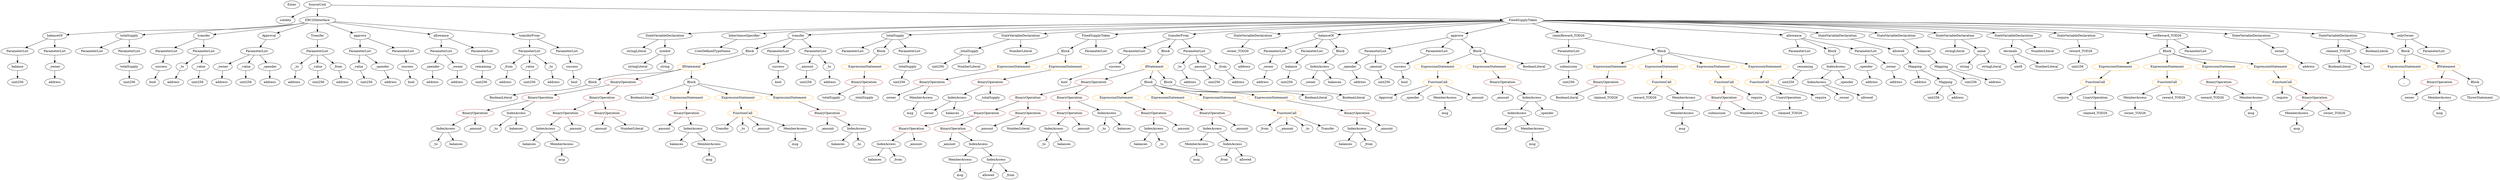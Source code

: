 strict digraph {
	graph [bb="0,0,9666.6,828"];
	node [label="\N"];
	Enter	[height=0.5,
		pos="1133.5,810",
		width=0.83628];
	Parameter__spender_3	[color=black,
		height=0.5,
		label=_spender,
		pos="7210.5,522",
		width=1.2521];
	ElementaryTypeName_address_22	[color=black,
		height=0.5,
		label=address,
		pos="7266.5,450",
		width=1.0996];
	Parameter__spender_3 -> ElementaryTypeName_address_22	[pos="e,7253.4,467.47 7223.8,504.41 7230.5,496.04 7238.8,485.71 7246.2,476.37"];
	VariableDeclaration__to	[color=black,
		height=0.5,
		label=_to,
		pos="1148.5,522",
		width=0.75];
	ElementaryTypeName_address_8	[color=black,
		height=0.5,
		label=address,
		pos="1145.5,450",
		width=1.0996];
	VariableDeclaration__to -> ElementaryTypeName_address_8	[pos="e,1146.3,468.1 1147.8,503.7 1147.5,496.41 1147.1,487.73 1146.8,479.54"];
	ElementaryTypeName_uint256_4	[color=black,
		height=0.5,
		label=uint256,
		pos="1430.5,450",
		width=1.0442];
	IndexAccess_Unnamed_17	[color=black,
		height=0.5,
		label=IndexAccess,
		pos="5853.5,306",
		width=1.6402];
	Identifier_allowed_2	[color=black,
		height=0.5,
		label=allowed,
		pos="5790.5,234",
		width=1.0858];
	IndexAccess_Unnamed_17 -> Identifier_allowed_2	[pos="e,5804.9,250.99 5838.6,288.41 5830.8,279.74 5821.1,268.97 5812.5,259.38"];
	MemberAccess_Unnamed_12	[color=black,
		height=0.5,
		label=MemberAccess,
		pos="5916.5,234",
		width=1.9174];
	IndexAccess_Unnamed_17 -> MemberAccess_Unnamed_12	[pos="e,5901.3,251.96 5868.5,288.41 5876,280.08 5885.2,269.8 5893.6,260.49"];
	ParameterList_Unnamed_5	[color=black,
		height=0.5,
		label=ParameterList,
		pos="625.54,594",
		width=1.7095];
	Parameter_success	[color=black,
		height=0.5,
		label=success,
		pos="598.54,522",
		width=1.1135];
	ParameterList_Unnamed_5 -> Parameter_success	[pos="e,605.14,540.1 618.87,575.7 615.96,568.15 612.47,559.12 609.22,550.68"];
	ParameterList_Unnamed_6	[color=black,
		height=0.5,
		label=ParameterList,
		pos="2099.5,594",
		width=1.7095];
	Parameter__from	[color=black,
		height=0.5,
		label=_from,
		pos="2013.5,522",
		width=0.93331];
	ParameterList_Unnamed_6 -> Parameter__from	[pos="e,2031.3,537.48 2079.6,576.76 2067.9,567.21 2052.9,555.01 2040.1,544.64"];
	Parameter__value_1	[color=black,
		height=0.5,
		label=_value,
		pos="2099.5,522",
		width=0.96103];
	ParameterList_Unnamed_6 -> Parameter__value_1	[pos="e,2099.5,540.1 2099.5,575.7 2099.5,568.41 2099.5,559.73 2099.5,551.54"];
	Parameter__to_1	[color=black,
		height=0.5,
		label=_to,
		pos="2183.5,522",
		width=0.75];
	ParameterList_Unnamed_6 -> Parameter__to_1	[pos="e,2167.3,536.56 2119,576.76 2130.8,566.95 2145.9,554.34 2158.6,543.8"];
	Identifier_reward_TOD26_2	[color=black,
		height=0.5,
		label=reward_TOD26,
		pos="6370.5,378",
		width=1.9313];
	VariableDeclaration__totalSupply	[color=black,
		height=0.5,
		label=_totalSupply,
		pos="3692.5,594",
		width=1.6125];
	ElementaryTypeName_uint256_8	[color=black,
		height=0.5,
		label=uint256,
		pos="3573.5,522",
		width=1.0442];
	VariableDeclaration__totalSupply -> ElementaryTypeName_uint256_8	[pos="e,3596.4,536.44 3666.4,577.64 3648.7,567.2 3625.1,553.31 3606.1,542.15"];
	NumberLiteral_Unnamed_2	[color=black,
		height=0.5,
		label=NumberLiteral,
		pos="3692.5,522",
		width=1.765];
	VariableDeclaration__totalSupply -> NumberLiteral_Unnamed_2	[pos="e,3692.5,540.1 3692.5,575.7 3692.5,568.41 3692.5,559.73 3692.5,551.54"];
	Identifier__owner_1	[color=black,
		height=0.5,
		label=_owner,
		pos="7153.5,378",
		width=1.0719];
	IndexAccess_Unnamed_19	[color=black,
		height=0.5,
		label=IndexAccess,
		pos="7041.5,450",
		width=1.6402];
	IndexAccess_Unnamed_19 -> Identifier__owner_1	[pos="e,7131.1,393 7066.7,433.29 7082.9,423.18 7104,409.95 7121.4,399.08"];
	Identifier_allowed_3	[color=black,
		height=0.5,
		label=allowed,
		pos="7249.5,378",
		width=1.0858];
	IndexAccess_Unnamed_19 -> Identifier_allowed_3	[pos="e,7219.4,389.8 7080.7,436.26 7113.2,425.66 7160.4,410.09 7201.5,396 7203.9,395.2 7206.3,394.37 7208.7,393.52"];
	Identifier__amount_4	[color=black,
		height=0.5,
		label=_amount,
		pos="3167.5,234",
		width=1.1967];
	ParameterList_Unnamed_20	[color=black,
		height=0.5,
		label=ParameterList,
		pos="4887.5,594",
		width=1.7095];
	Parameter__owner_2	[color=black,
		height=0.5,
		label=_owner,
		pos="4880.5,522",
		width=1.0719];
	ParameterList_Unnamed_20 -> Parameter__owner_2	[pos="e,4882.3,540.1 4885.8,575.7 4885.1,568.41 4884.2,559.73 4883.4,551.54"];
	UnaryOperation_Unnamed_1	[color=black,
		height=0.5,
		label=UnaryOperation,
		pos="6936.5,378",
		width=1.9452];
	Identifier_claimed_TOD26_1	[color=black,
		height=0.5,
		label=claimed_TOD26,
		pos="6945.5,306",
		width=2.0145];
	UnaryOperation_Unnamed_1 -> Identifier_claimed_TOD26_1	[pos="e,6943.3,324.1 6938.8,359.7 6939.7,352.32 6940.8,343.52 6941.9,335.25"];
	BinaryOperation_Unnamed_16	[color=brown,
		height=0.5,
		label=BinaryOperation,
		pos="4197.5,450",
		width=1.9867];
	BinaryOperation_Unnamed_17	[color=brown,
		height=0.5,
		label=BinaryOperation,
		pos="3950.5,378",
		width=1.9867];
	BinaryOperation_Unnamed_16 -> BinaryOperation_Unnamed_17	[pos="e,3996.9,392.14 4151.4,435.92 4110.8,424.41 4051.5,407.62 4007.9,395.26"];
	BinaryOperation_Unnamed_22	[color=brown,
		height=0.5,
		label=BinaryOperation,
		pos="4111.5,378",
		width=1.9867];
	BinaryOperation_Unnamed_16 -> BinaryOperation_Unnamed_22	[pos="e,4132.1,395.71 4177.2,432.41 4166.3,423.58 4152.8,412.57 4140.8,402.84"];
	FunctionDefinition_balanceOf	[color=black,
		height=0.5,
		label=balanceOf,
		pos="202.54,666",
		width=1.3491];
	ParameterList_Unnamed_3	[color=black,
		height=0.5,
		label=ParameterList,
		pos="61.543,594",
		width=1.7095];
	FunctionDefinition_balanceOf -> ParameterList_Unnamed_3	[pos="e,91.638,609.94 174.35,651 153.58,640.69 125.04,626.52 101.86,615.02"];
	ParameterList_Unnamed_2	[color=black,
		height=0.5,
		label=ParameterList,
		pos="202.54,594",
		width=1.7095];
	FunctionDefinition_balanceOf -> ParameterList_Unnamed_2	[pos="e,202.54,612.1 202.54,647.7 202.54,640.41 202.54,631.73 202.54,623.54"];
	ExpressionStatement_Unnamed_17	[color=orange,
		height=0.5,
		label=ExpressionStatement,
		pos="4289.5,378",
		width=2.458];
	BinaryOperation_Unnamed_26	[color=brown,
		height=0.5,
		label=BinaryOperation,
		pos="4467.5,306",
		width=1.9867];
	ExpressionStatement_Unnamed_17 -> BinaryOperation_Unnamed_26	[pos="e,4430,321.77 4329,361.46 4355.7,350.96 4391.2,337.04 4419.5,325.89"];
	IndexAccess_Unnamed_10	[color=black,
		height=0.5,
		label=IndexAccess,
		pos="4051.5,234",
		width=1.6402];
	Identifier__to_4	[color=black,
		height=0.5,
		label=_to,
		pos="4007.5,162",
		width=0.75];
	IndexAccess_Unnamed_10 -> Identifier__to_4	[pos="e,4017.5,178.83 4040.9,216.05 4035.7,207.73 4029.3,197.54 4023.5,188.32"];
	Identifier_balances_8	[color=black,
		height=0.5,
		label=balances,
		pos="4095.5,162",
		width=1.1828];
	IndexAccess_Unnamed_10 -> Identifier_balances_8	[pos="e,4085,179.79 4062.2,216.05 4067.2,208.06 4073.3,198.33 4078.9,189.4"];
	ElementaryTypeName_string_1	[color=black,
		height=0.5,
		label=string,
		pos="7610.5,522",
		width=0.864];
	StateVariableDeclaration_Unnamed	[color=black,
		height=0.5,
		label=StateVariableDeclaration,
		pos="2513.5,666",
		width=2.8184];
	stringLiteral_Unnamed_1	[color=black,
		height=0.5,
		label=stringLiteral,
		pos="2403.5,594",
		width=1.5016];
	StateVariableDeclaration_Unnamed -> stringLiteral_Unnamed_1	[pos="e,2427.8,610.43 2487.2,648.23 2472.2,638.72 2453.4,626.71 2437.3,616.51"];
	VariableDeclaration_symbol	[color=black,
		height=0.5,
		label=symbol,
		pos="2513.5,594",
		width=1.0581];
	StateVariableDeclaration_Unnamed -> VariableDeclaration_symbol	[pos="e,2513.5,612.1 2513.5,647.7 2513.5,640.41 2513.5,631.73 2513.5,623.54"];
	ElementaryTypeName_address_9	[color=black,
		height=0.5,
		label=address,
		pos="858.54,450",
		width=1.0996];
	InheritanceSpecifier_Unnamed	[color=black,
		height=0.5,
		label=InheritanceSpecifier,
		pos="2781.5,666",
		width=2.3333];
	UserDefinedTypeName_Unnamed	[color=black,
		height=0.5,
		label=UserDefinedTypeName,
		pos="2691.5,594",
		width=2.7214];
	InheritanceSpecifier_Unnamed -> UserDefinedTypeName_Unnamed	[pos="e,2713.3,611.96 2760.2,648.41 2748.8,639.56 2734.6,628.52 2722.1,618.77"];
	ElementaryTypeName_uint256_13	[color=black,
		height=0.5,
		label=uint256,
		pos="3437.5,450",
		width=1.0442];
	ElementaryTypeName_bool_6	[color=black,
		height=0.5,
		label=bool,
		pos="5425.5,450",
		width=0.76697];
	ElementaryTypeName_uint256_18	[color=black,
		height=0.5,
		label=uint256,
		pos="6926.5,450",
		width=1.0442];
	Parameter_balance	[color=black,
		height=0.5,
		label=balance,
		pos="61.543,522",
		width=1.0719];
	ElementaryTypeName_uint256_1	[color=black,
		height=0.5,
		label=uint256,
		pos="61.543,450",
		width=1.0442];
	Parameter_balance -> ElementaryTypeName_uint256_1	[pos="e,61.543,468.1 61.543,503.7 61.543,496.41 61.543,487.73 61.543,479.54"];
	ElementaryTypeName_address_2	[color=black,
		height=0.5,
		label=address,
		pos="2003.5,450",
		width=1.0996];
	Parameter__from -> ElementaryTypeName_address_2	[pos="e,2006,468.1 2011.1,503.7 2010,496.32 2008.8,487.52 2007.6,479.25"];
	Identifier_balances_2	[color=black,
		height=0.5,
		label=balances,
		pos="1954.5,162",
		width=1.1828];
	Identifier_owner_2	[color=black,
		height=0.5,
		label=owner,
		pos="3563.5,306",
		width=0.93331];
	ExpressionStatement_Unnamed_16	[color=orange,
		height=0.5,
		label=ExpressionStatement,
		pos="4484.5,378",
		width=2.458];
	BinaryOperation_Unnamed_25	[color=brown,
		height=0.5,
		label=BinaryOperation,
		pos="4707.5,306",
		width=1.9867];
	ExpressionStatement_Unnamed_16 -> BinaryOperation_Unnamed_25	[pos="e,4663.9,320.7 4531.3,362.33 4566.9,351.16 4615.9,335.77 4653.2,324.06"];
	Identifier_owner_TOD26_1	[color=black,
		height=0.5,
		label=owner_TOD26,
		pos="8244.5,306",
		width=1.862];
	Identifier_msg_4	[color=black,
		height=0.5,
		label=msg,
		pos="6517.5,234",
		width=0.75];
	IfStatement_Unnamed_2	[color=orange,
		height=0.5,
		label=IfStatement,
		pos="4403.5,522",
		width=1.4739];
	IfStatement_Unnamed_2 -> BinaryOperation_Unnamed_16	[pos="e,4238.8,465.03 4367.2,508.65 4334.5,497.54 4286.1,481.09 4249.4,468.61"];
	Block_Unnamed_11	[color=black,
		height=0.5,
		label=Block,
		pos="4399.5,450",
		width=0.90558];
	IfStatement_Unnamed_2 -> Block_Unnamed_11	[pos="e,4400.5,468.1 4402.6,503.7 4402.1,496.41 4401.6,487.73 4401.2,479.54"];
	Block_Unnamed_12	[color=black,
		height=0.5,
		label=Block,
		pos="4482.5,450",
		width=0.90558];
	IfStatement_Unnamed_2 -> Block_Unnamed_12	[pos="e,4465.9,465.72 4421.9,504.76 4432.5,495.37 4446,483.41 4457.5,473.15"];
	FunctionDefinition_transfer_1	[color=black,
		height=0.5,
		label=transfer,
		pos="3028.5,666",
		width=1.0719];
	Block_Unnamed_7	[color=black,
		height=0.5,
		label=Block,
		pos="2840.5,594",
		width=0.90558];
	FunctionDefinition_transfer_1 -> Block_Unnamed_7	[pos="e,2865.6,605.62 2998.3,654.55 2968.4,644.15 2921.6,627.53 2881.5,612 2879.8,611.31 2877.9,610.6 2876.1,609.87"];
	ParameterList_Unnamed_23	[color=black,
		height=0.5,
		label=ParameterList,
		pos="2952.5,594",
		width=1.7095];
	FunctionDefinition_transfer_1 -> ParameterList_Unnamed_23	[pos="e,2970.4,611.47 3011.7,649.46 3002,640.57 2989.7,629.21 2978.8,619.16"];
	ParameterList_Unnamed_22	[color=black,
		height=0.5,
		label=ParameterList,
		pos="3093.5,594",
		width=1.7095];
	FunctionDefinition_transfer_1 -> ParameterList_Unnamed_22	[pos="e,3077.9,611.8 3043.3,649.12 3051.3,640.51 3061.4,629.67 3070.4,619.96"];
	BinaryOperation_Unnamed_15	[color=brown,
		height=0.5,
		label=BinaryOperation,
		pos="3167.5,306",
		width=1.9867];
	BinaryOperation_Unnamed_15 -> Identifier__amount_4	[pos="e,3167.5,252.1 3167.5,287.7 3167.5,280.41 3167.5,271.73 3167.5,263.54"];
	IndexAccess_Unnamed_6	[color=black,
		height=0.5,
		label=IndexAccess,
		pos="3287.5,234",
		width=1.6402];
	BinaryOperation_Unnamed_15 -> IndexAccess_Unnamed_6	[pos="e,3261,250.5 3195.1,288.94 3211.7,279.25 3233.1,266.78 3251.1,256.27"];
	ElementaryTypeName_address	[color=black,
		height=0.5,
		label=address,
		pos="202.54,450",
		width=1.0996];
	IndexAccess_Unnamed_7	[color=black,
		height=0.5,
		label=IndexAccess,
		pos="3403.5,162",
		width=1.6402];
	Identifier_balances_7	[color=black,
		height=0.5,
		label=balances,
		pos="3350.5,90",
		width=1.1828];
	IndexAccess_Unnamed_7 -> Identifier_balances_7	[pos="e,3362.9,107.31 3390.7,144.05 3384.4,135.77 3376.8,125.62 3369.8,116.42"];
	Identifier__from	[color=black,
		height=0.5,
		label=_from,
		pos="3444.5,90",
		width=0.93331];
	IndexAccess_Unnamed_7 -> Identifier__from	[pos="e,3435,107.31 3413.5,144.05 3418.2,135.94 3424,126.04 3429.3,117.01"];
	ElementaryTypeName_address_10	[color=black,
		height=0.5,
		label=address,
		pos="1048.5,450",
		width=1.0996];
	MemberAccess_Unnamed_6	[color=black,
		height=0.5,
		label=MemberAccess,
		pos="6517.5,306",
		width=1.9174];
	MemberAccess_Unnamed_6 -> Identifier_msg_4	[pos="e,6517.5,252.1 6517.5,287.7 6517.5,280.41 6517.5,271.73 6517.5,263.54"];
	Identifier__to_1	[color=black,
		height=0.5,
		label=_to,
		pos="1811.5,234",
		width=0.75];
	BinaryOperation_Unnamed_6	[color=brown,
		height=0.5,
		label=BinaryOperation,
		pos="6210.5,450",
		width=1.9867];
	BooleanLiteral_Unnamed_2	[color=black,
		height=0.5,
		label=BooleanLiteral,
		pos="6055.5,378",
		width=1.7788];
	BinaryOperation_Unnamed_6 -> BooleanLiteral_Unnamed_2	[pos="e,6088.3,393.8 6176.9,433.81 6153.9,423.43 6123.3,409.59 6098.5,398.41"];
	Identifier_claimed_TOD26_2	[color=black,
		height=0.5,
		label=claimed_TOD26,
		pos="6210.5,378",
		width=2.0145];
	BinaryOperation_Unnamed_6 -> Identifier_claimed_TOD26_2	[pos="e,6210.5,396.1 6210.5,431.7 6210.5,424.41 6210.5,415.73 6210.5,407.54"];
	BooleanLiteral_Unnamed_3	[color=black,
		height=0.5,
		label=BooleanLiteral,
		pos="2440.5,378",
		width=1.7788];
	FunctionDefinition_totalSupply_1	[color=black,
		height=0.5,
		label=totalSupply,
		pos="3402.5,666",
		width=1.4739];
	ParameterList_Unnamed_18	[color=black,
		height=0.5,
		label=ParameterList,
		pos="3234.5,594",
		width=1.7095];
	FunctionDefinition_totalSupply_1 -> ParameterList_Unnamed_18	[pos="e,3268.9,609.3 3370.2,651.5 3344.4,640.76 3308,625.6 3279.4,613.69"];
	Block_Unnamed_5	[color=black,
		height=0.5,
		label=Block,
		pos="3346.5,594",
		width=0.90558];
	FunctionDefinition_totalSupply_1 -> Block_Unnamed_5	[pos="e,3359.3,610.99 3389.3,648.41 3382.5,639.92 3374.1,629.41 3366.5,619.96"];
	ParameterList_Unnamed_19	[color=black,
		height=0.5,
		label=ParameterList,
		pos="3458.5,594",
		width=1.7095];
	FunctionDefinition_totalSupply_1 -> ParameterList_Unnamed_19	[pos="e,3445,611.96 3415.8,648.41 3422.4,640.16 3430.5,630.01 3437.9,620.78"];
	Identifier_totalSupply	[color=black,
		height=0.5,
		label=totalSupply,
		pos="3161.5,378",
		width=1.4739];
	StateVariableDeclaration_Unnamed_3	[color=black,
		height=0.5,
		label=StateVariableDeclaration,
		pos="3888.5,666",
		width=2.8184];
	StateVariableDeclaration_Unnamed_3 -> VariableDeclaration__totalSupply	[pos="e,3729.7,608.26 3845,649.46 3813.9,638.36 3772.1,623.41 3740.1,611.98"];
	NumberLiteral_Unnamed_3	[color=black,
		height=0.5,
		label=NumberLiteral,
		pos="3888.5,594",
		width=1.765];
	StateVariableDeclaration_Unnamed_3 -> NumberLiteral_Unnamed_3	[pos="e,3888.5,612.1 3888.5,647.7 3888.5,640.41 3888.5,631.73 3888.5,623.54"];
	Identifier_reward_TOD26_1	[color=black,
		height=0.5,
		label=reward_TOD26,
		pos="8558.5,378",
		width=1.9313];
	Parameter_success_4	[color=black,
		height=0.5,
		label=success,
		pos="4251.5,522",
		width=1.1135];
	ElementaryTypeName_bool_5	[color=black,
		height=0.5,
		label=bool,
		pos="4080.5,450",
		width=0.76697];
	Parameter_success_4 -> ElementaryTypeName_bool_5	[pos="e,4102.1,461.49 4221.3,509.78 4193.8,499.43 4152.1,483.37 4116.5,468 4115.2,467.43 4113.9,466.84 4112.5,466.24"];
	stringLiteral_Unnamed_2	[color=black,
		height=0.5,
		label=stringLiteral,
		pos="7713.5,522",
		width=1.5016];
	IndexAccess_Unnamed_15	[color=black,
		height=0.5,
		label=IndexAccess,
		pos="4467.5,234",
		width=1.6402];
	Identifier_balances_11	[color=black,
		height=0.5,
		label=balances,
		pos="4410.5,162",
		width=1.1828];
	IndexAccess_Unnamed_15 -> Identifier_balances_11	[pos="e,4423.8,179.31 4453.7,216.05 4446.9,207.68 4438.6,197.4 4431,188.13"];
	Identifier__to_6	[color=black,
		height=0.5,
		label=_to,
		pos="4498.5,162",
		width=0.75];
	IndexAccess_Unnamed_15 -> Identifier__to_6	[pos="e,4491.2,179.62 4475.2,215.7 4478.6,207.95 4482.8,198.64 4486.6,190.02"];
	Identifier_msg_11	[color=black,
		height=0.5,
		label=msg,
		pos="5560.5,306",
		width=0.75];
	Identifier__to_5	[color=black,
		height=0.5,
		label=_to,
		pos="4259.5,234",
		width=0.75];
	BinaryOperation_Unnamed_18	[color=brown,
		height=0.5,
		label=BinaryOperation,
		pos="3789.5,306",
		width=1.9867];
	BinaryOperation_Unnamed_17 -> BinaryOperation_Unnamed_18	[pos="e,3824.3,322.11 3916,361.98 3892.2,351.64 3860.4,337.79 3834.6,326.58"];
	BinaryOperation_Unnamed_21	[color=brown,
		height=0.5,
		label=BinaryOperation,
		pos="3950.5,306",
		width=1.9867];
	BinaryOperation_Unnamed_17 -> BinaryOperation_Unnamed_21	[pos="e,3950.5,324.1 3950.5,359.7 3950.5,352.41 3950.5,343.73 3950.5,335.54"];
	FunctionDefinition_FixedSupplyToken	[color=black,
		height=0.5,
		label=FixedSupplyToken,
		pos="4199.5,666",
		width=2.2778];
	Block_Unnamed_2	[color=black,
		height=0.5,
		label=Block,
		pos="4057.5,594",
		width=0.90558];
	FunctionDefinition_FixedSupplyToken -> Block_Unnamed_2	[pos="e,4081.2,606.68 4167.3,649.12 4144.7,637.97 4114.5,623.1 4091.6,611.77"];
	ParameterList_Unnamed_15	[color=black,
		height=0.5,
		label=ParameterList,
		pos="4199.5,594",
		width=1.7095];
	FunctionDefinition_FixedSupplyToken -> ParameterList_Unnamed_15	[pos="e,4199.5,612.1 4199.5,647.7 4199.5,640.41 4199.5,631.73 4199.5,623.54"];
	Identifier_Approval	[color=black,
		height=0.5,
		label=Approval,
		pos="5319.5,378",
		width=1.266];
	ElementaryTypeName_address_4	[color=black,
		height=0.5,
		label=address,
		pos="1525.5,450",
		width=1.0996];
	IfStatement_Unnamed_1	[color=orange,
		height=0.5,
		label=IfStatement,
		pos="2615.5,522",
		width=1.4739];
	Block_Unnamed_7 -> IfStatement_Unnamed_1	[pos="e,2657,533.7 2815.4,582.33 2809.9,580.13 2804,577.9 2798.5,576 2755.1,560.95 2704.8,546.6 2668,536.64"];
	ElementaryTypeName_address_3	[color=black,
		height=0.5,
		label=address,
		pos="2193.5,450",
		width=1.0996];
	FunctionCall_Unnamed_8	[color=orange,
		height=0.5,
		label=FunctionCall,
		pos="5560.5,450",
		width=1.6125];
	FunctionCall_Unnamed_8 -> Identifier_Approval	[pos="e,5354.4,389.91 5518.4,437.27 5480.6,426.7 5423.8,410.63 5374.5,396 5371.5,395.09 5368.3,394.15 5365.2,393.19"];
	Identifier__spender_1	[color=black,
		height=0.5,
		label=_spender,
		pos="5428.5,378",
		width=1.2521];
	FunctionCall_Unnamed_8 -> Identifier__spender_1	[pos="e,5455,393.04 5532.2,433.98 5512.6,423.56 5486.2,409.57 5465,398.32"];
	MemberAccess_Unnamed_13	[color=black,
		height=0.5,
		label=MemberAccess,
		pos="5560.5,378",
		width=1.9174];
	FunctionCall_Unnamed_8 -> MemberAccess_Unnamed_13	[pos="e,5560.5,396.1 5560.5,431.7 5560.5,424.41 5560.5,415.73 5560.5,407.54"];
	Identifier__amount_15	[color=black,
		height=0.5,
		label=_amount,
		pos="5690.5,378",
		width=1.1967];
	FunctionCall_Unnamed_8 -> Identifier__amount_15	[pos="e,5665,392.74 5588.8,433.81 5608.2,423.35 5634.1,409.38 5655,398.16"];
	Identifier_balances_10	[color=black,
		height=0.5,
		label=balances,
		pos="5264.5,162",
		width=1.1828];
	ElementaryTypeName_uint256_11	[color=black,
		height=0.5,
		label=uint256,
		pos="8043.5,522",
		width=1.0442];
	BooleanLiteral_Unnamed_4	[color=black,
		height=0.5,
		label=BooleanLiteral,
		pos="1856.5,378",
		width=1.7788];
	Identifier_msg_10	[color=black,
		height=0.5,
		label=msg,
		pos="5916.5,162",
		width=0.75];
	Parameter_submission	[color=black,
		height=0.5,
		label=submission,
		pos="6068.5,522",
		width=1.46];
	ElementaryTypeName_uint256_12	[color=black,
		height=0.5,
		label=uint256,
		pos="6068.5,450",
		width=1.0442];
	Parameter_submission -> ElementaryTypeName_uint256_12	[pos="e,6068.5,468.1 6068.5,503.7 6068.5,496.41 6068.5,487.73 6068.5,479.54"];
	Identifier_Transfer	[color=black,
		height=0.5,
		label=Transfer,
		pos="2732.5,234",
		width=1.1689];
	BinaryOperation_Unnamed	[color=brown,
		height=0.5,
		label=BinaryOperation,
		pos="9435.5,450",
		width=1.9867];
	Identifier_owner	[color=black,
		height=0.5,
		label=owner,
		pos="9314.5,378",
		width=0.93331];
	BinaryOperation_Unnamed -> Identifier_owner	[pos="e,9336.9,391.94 9407.8,432.94 9389.6,422.4 9365.7,408.59 9346.7,397.57"];
	MemberAccess_Unnamed	[color=black,
		height=0.5,
		label=MemberAccess,
		pos="9435.5,378",
		width=1.9174];
	BinaryOperation_Unnamed -> MemberAccess_Unnamed	[pos="e,9435.5,396.1 9435.5,431.7 9435.5,424.41 9435.5,415.73 9435.5,407.54"];
	ElementaryTypeName_address_16	[color=black,
		height=0.5,
		label=address,
		pos="4859.5,450",
		width=1.0996];
	Parameter__owner_2 -> ElementaryTypeName_address_16	[pos="e,4864.7,468.1 4875.4,503.7 4873.1,496.24 4870.4,487.32 4867.9,478.97"];
	Identifier__to	[color=black,
		height=0.5,
		label=_to,
		pos="1559.5,162",
		width=0.75];
	Block_Unnamed_11 -> ExpressionStatement_Unnamed_17	[pos="e,4315.6,395.57 4378.9,435.83 4363.7,426.21 4342.8,412.92 4325.1,401.61"];
	Block_Unnamed_11 -> ExpressionStatement_Unnamed_16	[pos="e,4464,395.95 4417.2,434.5 4428.1,425.47 4442.5,413.64 4455.1,403.23"];
	ExpressionStatement_Unnamed_18	[color=orange,
		height=0.5,
		label=ExpressionStatement,
		pos="4679.5,378",
		width=2.458];
	Block_Unnamed_11 -> ExpressionStatement_Unnamed_18	[pos="e,4613.8,390.37 4424.4,437.87 4429.7,435.74 4435.3,433.67 4440.5,432 4493.8,415.19 4555.4,401.67 4602.7,392.49"];
	ExpressionStatement_Unnamed_15	[color=orange,
		height=0.5,
		label=ExpressionStatement,
		pos="4874.5,378",
		width=2.458];
	Block_Unnamed_11 -> ExpressionStatement_Unnamed_15	[pos="e,4810.3,390.76 4423.9,437.58 4429.3,435.43 4435,433.41 4440.5,432 4586.1,394.86 4627.8,416.85 4776.5,396 4783.9,394.97 4791.5,393.81 \
4799.2,392.58"];
	BooleanLiteral_Unnamed_5	[color=black,
		height=0.5,
		label=BooleanLiteral,
		pos="5045.5,378",
		width=1.7788];
	Block_Unnamed_11 -> BooleanLiteral_Unnamed_5	[pos="e,4999.2,390.83 4423.4,437.59 4428.9,435.38 4434.8,433.34 4440.5,432 4670.8,377.99 4737.5,430.59 4971.5,396 4976.9,395.21 4982.4,\
394.24 4987.9,393.16"];
	FunctionDefinition_transferFrom_1	[color=black,
		height=0.5,
		label=transferFrom,
		pos="4533.5,666",
		width=1.6402];
	ParameterList_Unnamed_25	[color=black,
		height=0.5,
		label=ParameterList,
		pos="4355.5,594",
		width=1.7095];
	FunctionDefinition_transferFrom_1 -> ParameterList_Unnamed_25	[pos="e,4391.2,609.04 4498.4,651.17 4470.8,640.31 4432.1,625.1 4401.9,613.24"];
	Block_Unnamed_10	[color=black,
		height=0.5,
		label=Block,
		pos="4475.5,594",
		width=0.90558];
	FunctionDefinition_transferFrom_1 -> Block_Unnamed_10	[pos="e,4488.7,610.83 4519.5,648.05 4512.4,639.47 4503.6,628.89 4495.8,619.44"];
	ParameterList_Unnamed_24	[color=black,
		height=0.5,
		label=ParameterList,
		pos="4591.5,594",
		width=1.7095];
	FunctionDefinition_transferFrom_1 -> ParameterList_Unnamed_24	[pos="e,4577.6,611.79 4547.6,648.05 4554.4,639.8 4562.8,629.7 4570.4,620.54"];
	FunctionCall_Unnamed_7	[color=orange,
		height=0.5,
		label=FunctionCall,
		pos="5017.5,306",
		width=1.6125];
	ExpressionStatement_Unnamed_18 -> FunctionCall_Unnamed_7	[pos="e,4970.2,316.81 4740,364.49 4802,351.64 4897.9,331.78 4959.1,319.09"];
	MemberAccess_Unnamed_4	[color=black,
		height=0.5,
		label=MemberAccess,
		pos="8715.5,378",
		width=1.9174];
	Identifier_msg_3	[color=black,
		height=0.5,
		label=msg,
		pos="8715.5,306",
		width=0.75];
	MemberAccess_Unnamed_4 -> Identifier_msg_3	[pos="e,8715.5,324.1 8715.5,359.7 8715.5,352.41 8715.5,343.73 8715.5,335.54"];
	BinaryOperation_Unnamed_19	[color=brown,
		height=0.5,
		label=BinaryOperation,
		pos="3491.5,234",
		width=1.9867];
	BinaryOperation_Unnamed_18 -> BinaryOperation_Unnamed_19	[pos="e,3542.2,246.9 3738.7,293.05 3687.3,280.99 3608.1,262.37 3553.2,249.48"];
	BinaryOperation_Unnamed_20	[color=brown,
		height=0.5,
		label=BinaryOperation,
		pos="3652.5,234",
		width=1.9867];
	BinaryOperation_Unnamed_18 -> BinaryOperation_Unnamed_20	[pos="e,3683.2,250.66 3758.8,289.29 3739.5,279.43 3714.4,266.59 3693.4,255.88"];
	ExpressionStatement_Unnamed_10	[color=orange,
		height=0.5,
		label=ExpressionStatement,
		pos="6227.5,522",
		width=2.458];
	ExpressionStatement_Unnamed_10 -> BinaryOperation_Unnamed_6	[pos="e,6214.7,468.1 6223.3,503.7 6221.5,496.32 6219.4,487.52 6217.4,479.25"];
	Identifier_msg_6	[color=black,
		height=0.5,
		label=msg,
		pos="2678.5,90",
		width=0.75];
	Identifier__from_4	[color=black,
		height=0.5,
		label=_from,
		pos="4922.5,234",
		width=0.93331];
	ParameterList_Unnamed_29	[color=black,
		height=0.5,
		label=ParameterList,
		pos="6961.5,594",
		width=1.7095];
	Parameter_remaining_1	[color=black,
		height=0.5,
		label=remaining,
		pos="6965.5,522",
		width=1.2798];
	ParameterList_Unnamed_29 -> Parameter_remaining_1	[pos="e,6964.6,540.1 6962.5,575.7 6962.9,568.41 6963.4,559.73 6963.9,551.54"];
	Block_Unnamed_14	[color=black,
		height=0.5,
		label=Block,
		pos="7083.5,594",
		width=0.90558];
	IndexAccess_Unnamed_18	[color=black,
		height=0.5,
		label=IndexAccess,
		pos="7088.5,522",
		width=1.6402];
	Block_Unnamed_14 -> IndexAccess_Unnamed_18	[pos="e,7087.3,540.1 7084.8,575.7 7085.3,568.41 7085.9,559.73 7086.5,551.54"];
	Identifier_balances_6	[color=black,
		height=0.5,
		label=balances,
		pos="3201.5,162",
		width=1.1828];
	IndexAccess_Unnamed_6 -> Identifier_balances_6	[pos="e,3220.5,178.43 3267.6,216.76 3256.2,207.47 3241.7,195.67 3229.2,185.49"];
	Identifier__to_2	[color=black,
		height=0.5,
		label=_to,
		pos="3289.5,162",
		width=0.75];
	IndexAccess_Unnamed_6 -> Identifier__to_2	[pos="e,3289.1,180.1 3288,215.7 3288.2,208.41 3288.5,199.73 3288.7,191.54"];
	ElementaryTypeName_address_21	[color=black,
		height=0.5,
		label=address,
		pos="7363.5,450",
		width=1.0996];
	BinaryOperation_Unnamed_24	[color=brown,
		height=0.5,
		label=BinaryOperation,
		pos="5311.5,306",
		width=1.9867];
	ExpressionStatement_Unnamed_15 -> BinaryOperation_Unnamed_24	[pos="e,5251.5,316.08 4939.9,365.51 4950.8,363.64 4962,361.74 4972.5,360 5065,344.76 5171.8,328.25 5240.4,317.77"];
	ExpressionStatement_Unnamed_3	[color=orange,
		height=0.5,
		label=ExpressionStatement,
		pos="8187.5,522",
		width=2.458];
	FunctionCall_Unnamed	[color=orange,
		height=0.5,
		label=FunctionCall,
		pos="8087.5,450",
		width=1.6125];
	ExpressionStatement_Unnamed_3 -> FunctionCall_Unnamed	[pos="e,8110.3,466.91 8163.6,504.23 8150.3,494.94 8133.6,483.28 8119.3,473.23"];
	ExpressionStatement_Unnamed_5	[color=orange,
		height=0.5,
		label=ExpressionStatement,
		pos="8382.5,522",
		width=2.458];
	FunctionCall_Unnamed_2	[color=orange,
		height=0.5,
		label=FunctionCall,
		pos="8382.5,450",
		width=1.6125];
	ExpressionStatement_Unnamed_5 -> FunctionCall_Unnamed_2	[pos="e,8382.5,468.1 8382.5,503.7 8382.5,496.41 8382.5,487.73 8382.5,479.54"];
	ExpressionStatement_Unnamed_6	[color=orange,
		height=0.5,
		label=ExpressionStatement,
		pos="8577.5,522",
		width=2.458];
	BinaryOperation_Unnamed_4	[color=brown,
		height=0.5,
		label=BinaryOperation,
		pos="8577.5,450",
		width=1.9867];
	ExpressionStatement_Unnamed_6 -> BinaryOperation_Unnamed_4	[pos="e,8577.5,468.1 8577.5,503.7 8577.5,496.41 8577.5,487.73 8577.5,479.54"];
	MemberAccess_Unnamed_2	[color=black,
		height=0.5,
		label=MemberAccess,
		pos="8897.5,306",
		width=1.9174];
	Identifier_msg_2	[color=black,
		height=0.5,
		label=msg,
		pos="8897.5,234",
		width=0.75];
	MemberAccess_Unnamed_2 -> Identifier_msg_2	[pos="e,8897.5,252.1 8897.5,287.7 8897.5,280.41 8897.5,271.73 8897.5,263.54"];
	ElementaryTypeName_uint256_9	[color=black,
		height=0.5,
		label=uint256,
		pos="7660.5,450",
		width=1.0442];
	ParameterList_Unnamed_17	[color=black,
		height=0.5,
		label=ParameterList,
		pos="6068.5,594",
		width=1.7095];
	ParameterList_Unnamed_17 -> Parameter_submission	[pos="e,6068.5,540.1 6068.5,575.7 6068.5,568.41 6068.5,559.73 6068.5,551.54"];
	FunctionCall_Unnamed_6	[color=orange,
		height=0.5,
		label=FunctionCall,
		pos="2819.5,306",
		width=1.6125];
	FunctionCall_Unnamed_6 -> Identifier_Transfer	[pos="e,2751.7,250.43 2799.4,288.76 2787.8,279.47 2773.1,267.67 2760.5,257.49"];
	Identifier__to_3	[color=black,
		height=0.5,
		label=_to,
		pos="2819.5,234",
		width=0.75];
	FunctionCall_Unnamed_6 -> Identifier__to_3	[pos="e,2819.5,252.1 2819.5,287.7 2819.5,280.41 2819.5,271.73 2819.5,263.54"];
	Identifier__amount_5	[color=black,
		height=0.5,
		label=_amount,
		pos="2907.5,234",
		width=1.1967];
	FunctionCall_Unnamed_6 -> Identifier__amount_5	[pos="e,2888.1,250.43 2840,288.76 2851.6,279.47 2866.5,267.67 2879.3,257.49"];
	MemberAccess_Unnamed_9	[color=black,
		height=0.5,
		label=MemberAccess,
		pos="3037.5,234",
		width=1.9174];
	FunctionCall_Unnamed_6 -> MemberAccess_Unnamed_9	[pos="e,2995.3,248.57 2858.8,292.4 2894,281.11 2945.9,264.44 2984.7,251.97"];
	ExpressionStatement_Unnamed_1	[color=orange,
		height=0.5,
		label=ExpressionStatement,
		pos="3862.5,522",
		width=2.458];
	Block_Unnamed_2 -> ExpressionStatement_Unnamed_1	[pos="e,3905,538.24 4030.8,583.41 4001.3,572.81 3953,555.47 3915.7,542.08"];
	ExpressionStatement_Unnamed_2	[color=orange,
		height=0.5,
		label=ExpressionStatement,
		pos="4057.5,522",
		width=2.458];
	Block_Unnamed_2 -> ExpressionStatement_Unnamed_2	[pos="e,4057.5,540.1 4057.5,575.7 4057.5,568.41 4057.5,559.73 4057.5,551.54"];
	IndexAccess_Unnamed_12	[color=black,
		height=0.5,
		label=IndexAccess,
		pos="5311.5,234",
		width=1.6402];
	IndexAccess_Unnamed_12 -> Identifier_balances_10	[pos="e,5275.8,179.79 5300.2,216.05 5294.7,207.97 5288.1,198.12 5282.1,189.11"];
	Identifier__from_2	[color=black,
		height=0.5,
		label=_from,
		pos="5358.5,162",
		width=0.93331];
	IndexAccess_Unnamed_12 -> Identifier__from_2	[pos="e,5347.6,179.31 5322.9,216.05 5328.4,207.85 5335.2,197.83 5341.3,188.71"];
	Identifier__amount_12	[color=black,
		height=0.5,
		label=_amount,
		pos="4587.5,234",
		width=1.1967];
	MemberAccess_Unnamed_3	[color=black,
		height=0.5,
		label=MemberAccess,
		pos="8244.5,378",
		width=1.9174];
	FunctionCall_Unnamed_2 -> MemberAccess_Unnamed_3	[pos="e,8275.2,394.55 8353.3,434.15 8333.5,424.11 8307,410.7 8285.2,399.62"];
	Identifier_reward_TOD26	[color=black,
		height=0.5,
		label=reward_TOD26,
		pos="8401.5,378",
		width=1.9313];
	FunctionCall_Unnamed_2 -> Identifier_reward_TOD26	[pos="e,8396.9,396.1 8387.2,431.7 8389.3,424.24 8391.7,415.32 8394,406.97"];
	BinaryOperation_Unnamed_27	[color=brown,
		height=0.5,
		label=BinaryOperation,
		pos="5794.5,450",
		width=1.9867];
	Identifier__amount_14	[color=black,
		height=0.5,
		label=_amount,
		pos="5794.5,378",
		width=1.1967];
	BinaryOperation_Unnamed_27 -> Identifier__amount_14	[pos="e,5794.5,396.1 5794.5,431.7 5794.5,424.41 5794.5,415.73 5794.5,407.54"];
	IndexAccess_Unnamed_16	[color=black,
		height=0.5,
		label=IndexAccess,
		pos="5914.5,378",
		width=1.6402];
	BinaryOperation_Unnamed_27 -> IndexAccess_Unnamed_16	[pos="e,5888,394.5 5822.1,432.94 5838.7,423.25 5860.1,410.78 5878.1,400.27"];
	FunctionCall_Unnamed_4	[color=orange,
		height=0.5,
		label=FunctionCall,
		pos="6678.5,450",
		width=1.6125];
	BinaryOperation_Unnamed_5	[color=brown,
		height=0.5,
		label=BinaryOperation,
		pos="6686.5,378",
		width=1.9867];
	FunctionCall_Unnamed_4 -> BinaryOperation_Unnamed_5	[pos="e,6684.6,396.1 6680.5,431.7 6681.4,424.41 6682.3,415.73 6683.3,407.54"];
	Identifier_require_3	[color=black,
		height=0.5,
		label=require,
		pos="6812.5,378",
		width=1.0026];
	FunctionCall_Unnamed_4 -> Identifier_require_3	[pos="e,6788.3,391.65 6707.3,433.98 6728.1,423.09 6756.4,408.32 6778.4,396.83"];
	VariableDeclaration__value	[color=black,
		height=0.5,
		label=_value,
		pos="1234.5,522",
		width=0.96103];
	ElementaryTypeName_uint256_6	[color=black,
		height=0.5,
		label=uint256,
		pos="1240.5,450",
		width=1.0442];
	VariableDeclaration__value -> ElementaryTypeName_uint256_6	[pos="e,1239.1,468.1 1236,503.7 1236.7,496.41 1237.4,487.73 1238.1,479.54"];
	Identifier__amount_7	[color=black,
		height=0.5,
		label=_amount,
		pos="3632.5,162",
		width=1.1967];
	ElementaryTypeName_bool	[color=black,
		height=0.5,
		label=bool,
		pos="583.54,450",
		width=0.76697];
	Identifier__owner	[color=black,
		height=0.5,
		label=_owner,
		pos="5048.5,450",
		width=1.0719];
	ParameterList_Unnamed_7	[color=black,
		height=0.5,
		label=ParameterList,
		pos="2263.5,594",
		width=1.7095];
	Parameter_success_1	[color=black,
		height=0.5,
		label=success,
		pos="2274.5,522",
		width=1.1135];
	ParameterList_Unnamed_7 -> Parameter_success_1	[pos="e,2271.9,540.1 2266.3,575.7 2267.4,568.32 2268.8,559.52 2270.1,551.25"];
	FunctionDefinition_totalSupply	[color=black,
		height=0.5,
		label=totalSupply,
		pos="484.54,666",
		width=1.4739];
	ParameterList_Unnamed	[color=black,
		height=0.5,
		label=ParameterList,
		pos="343.54,594",
		width=1.7095];
	FunctionDefinition_totalSupply -> ParameterList_Unnamed	[pos="e,373.69,609.97 455.33,650.5 434.62,640.22 406.58,626.3 383.76,614.97"];
	ParameterList_Unnamed_1	[color=black,
		height=0.5,
		label=ParameterList,
		pos="484.54,594",
		width=1.7095];
	FunctionDefinition_totalSupply -> ParameterList_Unnamed_1	[pos="e,484.54,612.1 484.54,647.7 484.54,640.41 484.54,631.73 484.54,623.54"];
	ElementaryTypeName_uint256_16	[color=black,
		height=0.5,
		label=uint256,
		pos="4667.5,450",
		width=1.0442];
	ParameterList_Unnamed_25 -> Parameter_success_4	[pos="e,4273.2,537.56 4331.7,576.94 4317.1,567.11 4298.2,554.43 4282.5,543.84"];
	ParameterList_Unnamed_3 -> Parameter_balance	[pos="e,61.543,540.1 61.543,575.7 61.543,568.41 61.543,559.73 61.543,551.54"];
	ElementaryTypeName_uint256_10	[color=black,
		height=0.5,
		label=uint256,
		pos="7513.5,378",
		width=1.0442];
	Identifier_require	[color=black,
		height=0.5,
		label=require,
		pos="7963.5,378",
		width=1.0026];
	Identifier__amount_3	[color=black,
		height=0.5,
		label=_amount,
		pos="2493.5,234",
		width=1.1967];
	ElementaryTypeName_bool_2	[color=black,
		height=0.5,
		label=bool,
		pos="1610.5,450",
		width=0.76697];
	StateVariableDeclaration_Unnamed_8	[color=black,
		height=0.5,
		label=StateVariableDeclaration,
		pos="4800.5,666",
		width=2.8184];
	VariableDeclaration_owner_TOD26	[color=black,
		height=0.5,
		label=owner_TOD26,
		pos="4740.5,594",
		width=1.862];
	StateVariableDeclaration_Unnamed_8 -> VariableDeclaration_owner_TOD26	[pos="e,4754.9,611.79 4786,648.05 4778.9,639.71 4770.1,629.49 4762.2,620.25"];
	ElementaryTypeName_address_6	[color=black,
		height=0.5,
		label=address,
		pos="1710.5,450",
		width=1.0996];
	Identifier__spender_2	[color=black,
		height=0.5,
		label=_spender,
		pos="7163.5,450",
		width=1.2521];
	ElementaryTypeName_address_11	[color=black,
		height=0.5,
		label=address,
		pos="8918.5,522",
		width=1.0996];
	FunctionDefinition_balanceOf_1	[color=black,
		height=0.5,
		label=balanceOf,
		pos="5084.5,666",
		width=1.3491];
	FunctionDefinition_balanceOf_1 -> ParameterList_Unnamed_20	[pos="e,4925.5,608.49 5050.2,652.81 5018.7,641.59 4971.5,624.84 4936.1,612.25"];
	ParameterList_Unnamed_21	[color=black,
		height=0.5,
		label=ParameterList,
		pos="5028.5,594",
		width=1.7095];
	FunctionDefinition_balanceOf_1 -> ParameterList_Unnamed_21	[pos="e,5042.1,611.96 5071.3,648.41 5064.7,640.16 5056.5,630.01 5049.2,620.78"];
	Block_Unnamed_6	[color=black,
		height=0.5,
		label=Block,
		pos="5140.5,594",
		width=0.90558];
	FunctionDefinition_balanceOf_1 -> Block_Unnamed_6	[pos="e,5127.8,610.99 5097.8,648.41 5104.6,639.92 5113,629.41 5120.6,619.96"];
	ElementaryTypeName_uint256_3	[color=black,
		height=0.5,
		label=uint256,
		pos="2098.5,450",
		width=1.0442];
	Parameter__value_1 -> ElementaryTypeName_uint256_3	[pos="e,2098.8,468.1 2099.3,503.7 2099.2,496.41 2099.1,487.73 2099,479.54"];
	FunctionCall_Unnamed_7 -> Identifier__from_4	[pos="e,4941.8,249.16 4996,289.12 4982.6,279.26 4965.3,266.47 4950.8,255.81"];
	Identifier__amount_13	[color=black,
		height=0.5,
		label=_amount,
		pos="5017.5,234",
		width=1.1967];
	FunctionCall_Unnamed_7 -> Identifier__amount_13	[pos="e,5017.5,252.1 5017.5,287.7 5017.5,280.41 5017.5,271.73 5017.5,263.54"];
	Identifier__to_7	[color=black,
		height=0.5,
		label=_to,
		pos="5105.5,234",
		width=0.75];
	FunctionCall_Unnamed_7 -> Identifier__to_7	[pos="e,5088.8,248.33 5038,288.76 5050.5,278.79 5066.7,265.93 5080,255.28"];
	Identifier_Transfer_1	[color=black,
		height=0.5,
		label=Transfer,
		pos="5192.5,234",
		width=1.1689];
	FunctionCall_Unnamed_7 -> Identifier_Transfer_1	[pos="e,5162.4,247.05 5052.1,291.17 5080.8,279.71 5121.6,263.39 5151.8,251.3"];
	ParameterList_Unnamed_26	[color=black,
		height=0.5,
		label=ParameterList,
		pos="5319.5,594",
		width=1.7095];
	Parameter__spender_2	[color=black,
		height=0.5,
		label=_spender,
		pos="5213.5,522",
		width=1.2521];
	ParameterList_Unnamed_26 -> Parameter__spender_2	[pos="e,5236.1,537.86 5295.5,577.12 5280.7,567.36 5261.6,554.75 5245.6,544.16"];
	Parameter__amount_2	[color=black,
		height=0.5,
		label=_amount,
		pos="5319.5,522",
		width=1.1967];
	ParameterList_Unnamed_26 -> Parameter__amount_2	[pos="e,5319.5,540.1 5319.5,575.7 5319.5,568.41 5319.5,559.73 5319.5,551.54"];
	stringLiteral_Unnamed	[color=black,
		height=0.5,
		label=stringLiteral,
		pos="2410.5,522",
		width=1.5016];
	Block_Unnamed_10 -> IfStatement_Unnamed_2	[pos="e,4420.4,539.38 4459.9,577.81 4450.7,568.86 4438.9,557.34 4428.4,547.17"];
	FunctionDefinition_transfer	[color=black,
		height=0.5,
		label=transfer,
		pos="766.54,666",
		width=1.0719];
	FunctionDefinition_transfer -> ParameterList_Unnamed_5	[pos="e,655.9,610.07 740.68,652.16 719.84,641.81 690.14,627.07 666.14,615.15"];
	ParameterList_Unnamed_4	[color=black,
		height=0.5,
		label=ParameterList,
		pos="766.54,594",
		width=1.7095];
	FunctionDefinition_transfer -> ParameterList_Unnamed_4	[pos="e,766.54,612.1 766.54,647.7 766.54,640.41 766.54,631.73 766.54,623.54"];
	Parameter_balance_1	[color=black,
		height=0.5,
		label=balance,
		pos="4975.5,522",
		width=1.0719];
	ElementaryTypeName_uint256_14	[color=black,
		height=0.5,
		label=uint256,
		pos="4954.5,450",
		width=1.0442];
	Parameter_balance_1 -> ElementaryTypeName_uint256_14	[pos="e,4959.7,468.1 4970.4,503.7 4968.1,496.24 4965.4,487.32 4962.9,478.97"];
	BinaryOperation_Unnamed_19 -> IndexAccess_Unnamed_7	[pos="e,3423.9,179.23 3470.7,216.41 3459.3,207.37 3445.1,196.03 3432.6,186.13"];
	Identifier__amount_6	[color=black,
		height=0.5,
		label=_amount,
		pos="3523.5,162",
		width=1.1967];
	BinaryOperation_Unnamed_19 -> Identifier__amount_6	[pos="e,3515.7,180.1 3499.5,215.7 3502.9,208.07 3507.1,198.92 3511,190.4"];
	Parameter__to	[color=black,
		height=0.5,
		label=_to,
		pos="684.54,522",
		width=0.75];
	ElementaryTypeName_address_1	[color=black,
		height=0.5,
		label=address,
		pos="668.54,450",
		width=1.0996];
	Parameter__to -> ElementaryTypeName_address_1	[pos="e,672.45,468.1 680.59,503.7 678.9,496.32 676.89,487.52 675,479.25"];
	ExpressionStatement_Unnamed_12	[color=orange,
		height=0.5,
		label=ExpressionStatement,
		pos="2611.5,378",
		width=2.458];
	BinaryOperation_Unnamed_14	[color=brown,
		height=0.5,
		label=BinaryOperation,
		pos="2611.5,306",
		width=1.9867];
	ExpressionStatement_Unnamed_12 -> BinaryOperation_Unnamed_14	[pos="e,2611.5,324.1 2611.5,359.7 2611.5,352.41 2611.5,343.73 2611.5,335.54"];
	VariableDeclaration_claimed_TOD26	[color=black,
		height=0.5,
		label=claimed_TOD26,
		pos="9033.5,594",
		width=2.0145];
	BooleanLiteral_Unnamed	[color=black,
		height=0.5,
		label=BooleanLiteral,
		pos="9040.5,522",
		width=1.7788];
	VariableDeclaration_claimed_TOD26 -> BooleanLiteral_Unnamed	[pos="e,9038.8,540.1 9035.3,575.7 9036,568.41 9036.9,559.73 9037.7,551.54"];
	ElementaryTypeName_bool_3	[color=black,
		height=0.5,
		label=bool,
		pos="9150.5,522",
		width=0.76697];
	VariableDeclaration_claimed_TOD26 -> ElementaryTypeName_bool_3	[pos="e,9130.8,534.84 9060.4,576.94 9078.5,566.11 9102.4,551.82 9121,540.67"];
	EventDefinition_Approval	[color=black,
		height=0.5,
		label=Approval,
		pos="1045.5,666",
		width=1.266];
	ParameterList_Unnamed_13	[color=black,
		height=0.5,
		label=ParameterList,
		pos="998.54,594",
		width=1.7095];
	EventDefinition_Approval -> ParameterList_Unnamed_13	[pos="e,1009.9,611.96 1034.4,648.41 1029,640.34 1022.3,630.43 1016.2,621.35"];
	BinaryOperation_Unnamed_24 -> IndexAccess_Unnamed_12	[pos="e,5311.5,252.1 5311.5,287.7 5311.5,280.41 5311.5,271.73 5311.5,263.54"];
	Identifier__amount_10	[color=black,
		height=0.5,
		label=_amount,
		pos="5431.5,234",
		width=1.1967];
	BinaryOperation_Unnamed_24 -> Identifier__amount_10	[pos="e,5407.4,249.09 5339.1,288.94 5356.5,278.79 5379.1,265.6 5397.6,254.81"];
	Block_Unnamed_4	[color=black,
		height=0.5,
		label=Block,
		pos="6422.5,594",
		width=0.90558];
	Block_Unnamed_4 -> ExpressionStatement_Unnamed_10	[pos="e,6270,538.24 6395.8,583.41 6366.3,572.81 6318,555.47 6280.7,542.08"];
	ExpressionStatement_Unnamed_9	[color=orange,
		height=0.5,
		label=ExpressionStatement,
		pos="6422.5,522",
		width=2.458];
	Block_Unnamed_4 -> ExpressionStatement_Unnamed_9	[pos="e,6422.5,540.1 6422.5,575.7 6422.5,568.41 6422.5,559.73 6422.5,551.54"];
	ExpressionStatement_Unnamed_8	[color=orange,
		height=0.5,
		label=ExpressionStatement,
		pos="6617.5,522",
		width=2.458];
	Block_Unnamed_4 -> ExpressionStatement_Unnamed_8	[pos="e,6575.1,538.24 6449.2,583.41 6478.8,572.81 6527.1,555.47 6564.4,542.08"];
	ExpressionStatement_Unnamed_7	[color=orange,
		height=0.5,
		label=ExpressionStatement,
		pos="6812.5,522",
		width=2.458];
	Block_Unnamed_4 -> ExpressionStatement_Unnamed_7	[pos="e,6747.8,534.61 6453.5,587.45 6514.2,576.56 6650.4,552.1 6736.6,536.64"];
	Identifier_allowed	[color=black,
		height=0.5,
		label=allowed,
		pos="3794.5,18",
		width=1.0858];
	IndexAccess_Unnamed_2	[color=black,
		height=0.5,
		label=IndexAccess,
		pos="2019.5,234",
		width=1.6402];
	IndexAccess_Unnamed_2 -> Identifier_balances_2	[pos="e,1969.4,178.99 2004.1,216.41 1996.1,207.74 1986.1,196.97 1977.2,187.38"];
	MemberAccess_Unnamed_7	[color=black,
		height=0.5,
		label=MemberAccess,
		pos="2084.5,162",
		width=1.9174];
	IndexAccess_Unnamed_2 -> MemberAccess_Unnamed_7	[pos="e,2068.8,179.96 2034.9,216.41 2042.8,207.99 2052.4,197.58 2061.1,188.2"];
	Parameter_success_2	[color=black,
		height=0.5,
		label=success,
		pos="1607.5,522",
		width=1.1135];
	Parameter_success_2 -> ElementaryTypeName_bool_2	[pos="e,1609.8,468.1 1608.3,503.7 1608.6,496.41 1609,487.73 1609.3,479.54"];
	Identifier__amount	[color=black,
		height=0.5,
		label=_amount,
		pos="2139.5,234",
		width=1.1967];
	VariableDeclaration__owner	[color=black,
		height=0.5,
		label=_owner,
		pos="859.54,522",
		width=1.0719];
	VariableDeclaration__owner -> ElementaryTypeName_address_9	[pos="e,858.79,468.1 859.3,503.7 859.19,496.41 859.07,487.73 858.95,479.54"];
	IndexAccess_Unnamed_8	[color=black,
		height=0.5,
		label=IndexAccess,
		pos="3752.5,162",
		width=1.6402];
	MemberAccess_Unnamed_10	[color=black,
		height=0.5,
		label=MemberAccess,
		pos="3679.5,90",
		width=1.9174];
	IndexAccess_Unnamed_8 -> MemberAccess_Unnamed_10	[pos="e,3697,107.71 3735.2,144.41 3726.2,135.76 3715,125 3705,115.42"];
	IndexAccess_Unnamed_9	[color=black,
		height=0.5,
		label=IndexAccess,
		pos="3825.5,90",
		width=1.6402];
	IndexAccess_Unnamed_8 -> IndexAccess_Unnamed_9	[pos="e,3808.4,107.47 3769.8,144.41 3778.9,135.69 3790.2,124.85 3800.3,115.21"];
	ElementaryTypeName_address_17	[color=black,
		height=0.5,
		label=address,
		pos="3157.5,450",
		width=1.0996];
	Mapping_Unnamed	[color=black,
		height=0.5,
		label=Mapping,
		pos="7517.5,522",
		width=1.2105];
	Mapping_Unnamed -> ElementaryTypeName_uint256_9	[pos="e,7634.9,463.58 7544.8,507.67 7567.5,496.56 7600,480.66 7624.8,468.52"];
	ElementaryTypeName_address_12	[color=black,
		height=0.5,
		label=address,
		pos="7755.5,450",
		width=1.0996];
	Mapping_Unnamed -> ElementaryTypeName_address_12	[pos="e,7725.5,462.09 7550.8,510.03 7557.3,507.96 7564.1,505.87 7570.5,504 7631,486.38 7647.4,486.52 7707.5,468 7709.9,467.27 7712.3,466.5 \
7714.8,465.7"];
	FunctionDefinition_approve_1	[color=black,
		height=0.5,
		label=approve,
		pos="5612.5,666",
		width=1.1412];
	FunctionDefinition_approve_1 -> ParameterList_Unnamed_26	[pos="e,5366.3,606.16 5576.9,656.49 5527.3,644.63 5436.7,622.99 5377.3,608.81"];
	ParameterList_Unnamed_27	[color=black,
		height=0.5,
		label=ParameterList,
		pos="5555.5,594",
		width=1.7095];
	FunctionDefinition_approve_1 -> ParameterList_Unnamed_27	[pos="e,5569.1,611.63 5599.3,648.76 5592.4,640.32 5583.9,629.8 5576.2,620.31"];
	Block_Unnamed_13	[color=black,
		height=0.5,
		label=Block,
		pos="5715.5,594",
		width=0.90558];
	FunctionDefinition_approve_1 -> Block_Unnamed_13	[pos="e,5695.6,608.54 5633.9,650.5 5649.1,640.19 5669.6,626.21 5686.3,614.86"];
	Block_Unnamed	[color=black,
		height=0.5,
		label=Block,
		pos="9303.5,594",
		width=0.90558];
	ExpressionStatement_Unnamed	[color=orange,
		height=0.5,
		label=ExpressionStatement,
		pos="9297.5,522",
		width=2.458];
	Block_Unnamed -> ExpressionStatement_Unnamed	[pos="e,9299,540.1 9302.1,575.7 9301.4,568.41 9300.7,559.73 9300,551.54"];
	IfStatement_Unnamed	[color=orange,
		height=0.5,
		label=IfStatement,
		pos="9457.5,522",
		width=1.4739];
	Block_Unnamed -> IfStatement_Unnamed	[pos="e,9426.8,536.99 9328.3,581.75 9352,570.96 9388.3,554.46 9416.4,541.69"];
	Identifier_require_1	[color=black,
		height=0.5,
		label=require,
		pos="8838.5,378",
		width=1.0026];
	ParameterList_Unnamed_12	[color=black,
		height=0.5,
		label=ParameterList,
		pos="1234.5,594",
		width=1.7095];
	ParameterList_Unnamed_12 -> VariableDeclaration__to	[pos="e,1165.2,536.56 1214.6,576.76 1202.5,566.95 1187,554.34 1174.1,543.8"];
	ParameterList_Unnamed_12 -> VariableDeclaration__value	[pos="e,1234.5,540.1 1234.5,575.7 1234.5,568.41 1234.5,559.73 1234.5,551.54"];
	VariableDeclaration__from	[color=black,
		height=0.5,
		label=_from,
		pos="1320.5,522",
		width=0.93331];
	ParameterList_Unnamed_12 -> VariableDeclaration__from	[pos="e,1302.7,537.48 1254.5,576.76 1266.2,567.21 1281.2,555.01 1294,544.64"];
	ParameterList_Unnamed_21 -> Parameter_balance_1	[pos="e,4987.9,539.31 5015.7,576.05 5009.4,567.77 5001.8,557.62 4994.8,548.42"];
	Parameter_success_3	[color=black,
		height=0.5,
		label=success,
		pos="2952.5,522",
		width=1.1135];
	ElementaryTypeName_bool_4	[color=black,
		height=0.5,
		label=bool,
		pos="2952.5,450",
		width=0.76697];
	Parameter_success_3 -> ElementaryTypeName_bool_4	[pos="e,2952.5,468.1 2952.5,503.7 2952.5,496.41 2952.5,487.73 2952.5,479.54"];
	Identifier__amount_9	[color=black,
		height=0.5,
		label=_amount,
		pos="4171.5,234",
		width=1.1967];
	Parameter_success_5	[color=black,
		height=0.5,
		label=success,
		pos="5420.5,522",
		width=1.1135];
	ParameterList_Unnamed_27 -> Parameter_success_5	[pos="e,5446.1,536.27 5526.2,577.81 5505.7,567.17 5478.2,552.88 5456.3,541.56"];
	IndexAccess_Unnamed_5	[color=black,
		height=0.5,
		label=IndexAccess,
		pos="2613.5,234",
		width=1.6402];
	Identifier_balances_5	[color=black,
		height=0.5,
		label=balances,
		pos="2548.5,162",
		width=1.1828];
	IndexAccess_Unnamed_5 -> Identifier_balances_5	[pos="e,2563.4,178.99 2598.1,216.41 2590.1,207.74 2580.1,196.97 2571.2,187.38"];
	MemberAccess_Unnamed_8	[color=black,
		height=0.5,
		label=MemberAccess,
		pos="2678.5,162",
		width=1.9174];
	IndexAccess_Unnamed_5 -> MemberAccess_Unnamed_8	[pos="e,2662.8,179.96 2628.9,216.41 2636.8,207.99 2646.4,197.58 2655.1,188.2"];
	ElementaryTypeName_uint256	[color=black,
		height=0.5,
		label=uint256,
		pos="484.54,450",
		width=1.0442];
	FunctionDefinition_claimReward_TOD26	[color=black,
		height=0.5,
		label=claimReward_TOD26,
		pos="6068.5,666",
		width=2.5689];
	FunctionDefinition_claimReward_TOD26 -> ParameterList_Unnamed_17	[pos="e,6068.5,612.1 6068.5,647.7 6068.5,640.41 6068.5,631.73 6068.5,623.54"];
	FunctionDefinition_claimReward_TOD26 -> Block_Unnamed_4	[pos="e,6392.3,600.97 6131.8,652.49 6203.9,638.22 6319.7,615.33 6381.2,603.18"];
	Parameter__to_3	[color=black,
		height=0.5,
		label=_to,
		pos="4510.5,522",
		width=0.75];
	ParameterList_Unnamed_24 -> Parameter__to_3	[pos="e,4526.6,536.88 4572.3,576.41 4561.2,566.81 4547.1,554.63 4535.2,544.32"];
	Parameter__amount_1	[color=black,
		height=0.5,
		label=_amount,
		pos="4598.5,522",
		width=1.1967];
	ParameterList_Unnamed_24 -> Parameter__amount_1	[pos="e,4596.8,540.1 4593.3,575.7 4594,568.41 4594.9,559.73 4595.7,551.54"];
	Parameter__from_1	[color=black,
		height=0.5,
		label=_from,
		pos="4693.5,522",
		width=0.93331];
	ParameterList_Unnamed_24 -> Parameter__from_1	[pos="e,4673.4,536.86 4614.9,576.94 4629.6,566.91 4648.5,553.92 4664.1,543.19"];
	Identifier_owner_1	[color=black,
		height=0.5,
		label=owner,
		pos="3400.5,378",
		width=0.93331];
	FunctionDefinition_allowance_1	[color=black,
		height=0.5,
		label=allowance,
		pos="6960.5,666",
		width=1.3076];
	FunctionDefinition_allowance_1 -> ParameterList_Unnamed_29	[pos="e,6961.3,612.1 6960.8,647.7 6960.9,640.41 6961,631.73 6961.1,623.54"];
	FunctionDefinition_allowance_1 -> Block_Unnamed_14	[pos="e,7061.4,607.61 6986,650.5 7005.1,639.67 7031.2,624.81 7051.6,613.19"];
	ParameterList_Unnamed_28	[color=black,
		height=0.5,
		label=ParameterList,
		pos="7210.5,594",
		width=1.7095];
	FunctionDefinition_allowance_1 -> ParameterList_Unnamed_28	[pos="e,7166.4,606.83 6996.7,654.09 7003.6,652.04 7010.8,649.93 7017.5,648 7063.9,634.72 7116.7,620.26 7155.4,609.81"];
	BinaryOperation_Unnamed_23	[color=brown,
		height=0.5,
		label=BinaryOperation,
		pos="4111.5,306",
		width=1.9867];
	BinaryOperation_Unnamed_23 -> IndexAccess_Unnamed_10	[pos="e,4065.9,251.79 4097,288.05 4089.9,279.71 4081.1,269.49 4073.2,260.25"];
	BinaryOperation_Unnamed_23 -> Identifier__amount_9	[pos="e,4157.6,251.31 4126.1,288.05 4133.3,279.59 4142.2,269.19 4150.2,259.84"];
	Identifier__spender	[color=black,
		height=0.5,
		label=_spender,
		pos="5975.5,306",
		width=1.2521];
	BinaryOperation_Unnamed_1	[color=brown,
		height=0.5,
		label=BinaryOperation,
		pos="3564.5,450",
		width=1.9867];
	ExpressionStatement_Unnamed_1 -> BinaryOperation_Unnamed_1	[pos="e,3615.3,462.91 3806.1,507.75 3754.8,495.69 3679.1,477.91 3626.2,465.48"];
	ElementaryTypeName_uint256_15	[color=black,
		height=0.5,
		label=uint256,
		pos="3062.5,450",
		width=1.0442];
	Parameter__value_2	[color=black,
		height=0.5,
		label=_value,
		pos="1406.5,522",
		width=0.96103];
	Parameter__value_2 -> ElementaryTypeName_uint256_4	[pos="e,1424.8,467.79 1412.4,504.05 1415,496.4 1418.1,487.16 1421.1,478.56"];
	IndexAccess_Unnamed_13	[color=black,
		height=0.5,
		label=IndexAccess,
		pos="4707.5,234",
		width=1.6402];
	BinaryOperation_Unnamed_25 -> IndexAccess_Unnamed_13	[pos="e,4707.5,252.1 4707.5,287.7 4707.5,280.41 4707.5,271.73 4707.5,263.54"];
	Identifier__amount_11	[color=black,
		height=0.5,
		label=_amount,
		pos="4827.5,234",
		width=1.1967];
	BinaryOperation_Unnamed_25 -> Identifier__amount_11	[pos="e,4803.4,249.09 4735.1,288.94 4752.5,278.79 4775.1,265.6 4793.6,254.81"];
	Identifier_msg	[color=black,
		height=0.5,
		label=msg,
		pos="9435.5,306",
		width=0.75];
	MemberAccess_Unnamed -> Identifier_msg	[pos="e,9435.5,324.1 9435.5,359.7 9435.5,352.41 9435.5,343.73 9435.5,335.54"];
	IndexAccess_Unnamed_3	[color=black,
		height=0.5,
		label=IndexAccess,
		pos="1603.5,234",
		width=1.6402];
	IndexAccess_Unnamed_3 -> Identifier__to	[pos="e,1569.5,178.83 1592.9,216.05 1587.7,207.73 1581.3,197.54 1575.5,188.32"];
	Identifier_balances_3	[color=black,
		height=0.5,
		label=balances,
		pos="1647.5,162",
		width=1.1828];
	IndexAccess_Unnamed_3 -> Identifier_balances_3	[pos="e,1637,179.79 1614.2,216.05 1619.2,208.06 1625.3,198.33 1630.9,189.4"];
	ElementaryTypeName_address_18	[color=black,
		height=0.5,
		label=address,
		pos="4762.5,450",
		width=1.0996];
	MemberAccess_Unnamed_12 -> Identifier_msg_10	[pos="e,5916.5,180.1 5916.5,215.7 5916.5,208.41 5916.5,199.73 5916.5,191.54"];
	Identifier_msg_5	[color=black,
		height=0.5,
		label=msg,
		pos="2084.5,90",
		width=0.75];
	FunctionCall_Unnamed_1	[color=orange,
		height=0.5,
		label=FunctionCall,
		pos="8838.5,450",
		width=1.6125];
	FunctionCall_Unnamed_1 -> Identifier_require_1	[pos="e,8838.5,396.1 8838.5,431.7 8838.5,424.41 8838.5,415.73 8838.5,407.54"];
	BinaryOperation_Unnamed_3	[color=brown,
		height=0.5,
		label=BinaryOperation,
		pos="8964.5,378",
		width=1.9867];
	FunctionCall_Unnamed_1 -> BinaryOperation_Unnamed_3	[pos="e,8935.9,394.89 8865.9,433.81 8883.4,424.06 8906.5,411.26 8925.9,400.48"];
	VariableDeclaration_reward_TOD26	[color=black,
		height=0.5,
		label=reward_TOD26,
		pos="8055.5,594",
		width=1.9313];
	VariableDeclaration_reward_TOD26 -> ElementaryTypeName_uint256_11	[pos="e,8046.5,540.1 8052.6,575.7 8051.3,568.32 8049.8,559.52 8048.4,551.25"];
	ElementaryTypeName_uint256_7	[color=black,
		height=0.5,
		label=uint256,
		pos="953.54,450",
		width=1.0442];
	ElementaryTypeName_string	[color=black,
		height=0.5,
		label=string,
		pos="2513.5,522",
		width=0.864];
	Identifier_msg_9	[color=black,
		height=0.5,
		label=msg,
		pos="4644.5,90",
		width=0.75];
	StateVariableDeclaration_Unnamed_6	[color=black,
		height=0.5,
		label=StateVariableDeclaration,
		pos="7127.5,666",
		width=2.8184];
	VariableDeclaration_allowed	[color=black,
		height=0.5,
		label=allowed,
		pos="7344.5,594",
		width=1.0858];
	StateVariableDeclaration_Unnamed_6 -> VariableDeclaration_allowed	[pos="e,7313,605.16 7174.9,649.72 7212.9,637.48 7265.7,620.44 7302.2,608.64"];
	Parameter_success -> ElementaryTypeName_bool	[pos="e,587.21,468.1 594.83,503.7 593.25,496.32 591.37,487.52 589.6,479.25"];
	BinaryOperation_Unnamed_20 -> Identifier__amount_7	[pos="e,3637.4,180.1 3647.6,215.7 3645.5,208.24 3642.9,199.32 3640.5,190.97"];
	BinaryOperation_Unnamed_20 -> IndexAccess_Unnamed_8	[pos="e,3729.6,179.07 3676,216.59 3689.2,207.31 3706,195.57 3720.5,185.44"];
	Identifier__amount_8	[color=black,
		height=0.5,
		label=_amount,
		pos="3785.5,234",
		width=1.1967];
	Identifier_submission	[color=black,
		height=0.5,
		label=submission,
		pos="6657.5,306",
		width=1.46];
	BinaryOperation_Unnamed_5 -> Identifier_submission	[pos="e,6664.6,324.1 6679.4,359.7 6676.2,352.15 6672.5,343.12 6669,334.68"];
	NumberLiteral_Unnamed_4	[color=black,
		height=0.5,
		label=NumberLiteral,
		pos="6791.5,306",
		width=1.765];
	BinaryOperation_Unnamed_5 -> NumberLiteral_Unnamed_4	[pos="e,6767.7,322.91 6710.9,360.76 6725,351.33 6743.1,339.32 6758.5,329.04"];
	BinaryOperation_Unnamed_10	[color=brown,
		height=0.5,
		label=BinaryOperation,
		pos="2132.5,306",
		width=1.9867];
	BinaryOperation_Unnamed_10 -> IndexAccess_Unnamed_2	[pos="e,2044.6,250.5 2106.6,288.94 2091,279.29 2071,266.89 2054.1,256.41"];
	BinaryOperation_Unnamed_10 -> Identifier__amount	[pos="e,2137.8,252.1 2134.3,287.7 2135,280.41 2135.9,271.73 2136.7,263.54"];
	Identifier__	[color=black,
		height=0.5,
		label=_,
		pos="9297.5,450",
		width=0.75];
	ExpressionStatement_Unnamed_20	[color=orange,
		height=0.5,
		label=ExpressionStatement,
		pos="5567.5,522",
		width=2.458];
	ExpressionStatement_Unnamed_20 -> FunctionCall_Unnamed_8	[pos="e,5562.3,468.1 5565.8,503.7 5565.1,496.41 5564.2,487.73 5563.4,479.54"];
	UnaryOperation_Unnamed	[color=black,
		height=0.5,
		label=UnaryOperation,
		pos="8087.5,378",
		width=1.9452];
	Identifier_claimed_TOD26	[color=black,
		height=0.5,
		label=claimed_TOD26,
		pos="8086.5,306",
		width=2.0145];
	UnaryOperation_Unnamed -> Identifier_claimed_TOD26	[pos="e,8086.8,324.1 8087.3,359.7 8087.2,352.41 8087.1,343.73 8087,335.54"];
	Identifier__from_3	[color=black,
		height=0.5,
		label=_from,
		pos="4756.5,90",
		width=0.93331];
	PragmaDirective_solidity	[color=black,
		height=0.5,
		label=solidity,
		pos="1108.5,738",
		width=1.0442];
	BooleanLiteral_Unnamed_1	[color=black,
		height=0.5,
		label=BooleanLiteral,
		pos="9188.5,594",
		width=1.7788];
	VariableDeclaration__value_1	[color=black,
		height=0.5,
		label=_value,
		pos="952.54,522",
		width=0.96103];
	VariableDeclaration__value_1 -> ElementaryTypeName_uint256_7	[pos="e,953.3,468.1 952.79,503.7 952.89,496.41 953.02,487.73 953.14,479.54"];
	ElementaryTypeName_address_20	[color=black,
		height=0.5,
		label=address,
		pos="5247.5,450",
		width=1.0996];
	Parameter__spender_2 -> ElementaryTypeName_address_20	[pos="e,5239.4,467.79 5221.8,504.05 5225.6,496.23 5230.2,486.75 5234.4,477.98"];
	BooleanLiteral_Unnamed_6	[color=black,
		height=0.5,
		label=BooleanLiteral,
		pos="5191.5,378",
		width=1.7788];
	Block_Unnamed_12 -> BooleanLiteral_Unnamed_6	[pos="e,5145.8,390.89 4506.4,437.56 4511.9,435.35 4517.8,433.32 4523.5,432 4781.7,372.44 4856.4,434.18 5118.5,396 5123.8,395.23 5129.3,\
394.27 5134.7,393.21"];
	MemberAccess_Unnamed_5	[color=black,
		height=0.5,
		label=MemberAccess,
		pos="6527.5,378",
		width=1.9174];
	MemberAccess_Unnamed_5 -> MemberAccess_Unnamed_6	[pos="e,6520,324.1 6525.1,359.7 6524,352.32 6522.8,343.52 6521.6,335.25"];
	ElementaryTypeName_address_19	[color=black,
		height=0.5,
		label=address,
		pos="4572.5,450",
		width=1.0996];
	Parameter__to_3 -> ElementaryTypeName_address_19	[pos="e,4558.6,466.8 4523.7,506.15 4531.6,497.22 4541.9,485.61 4551,475.36"];
	ExpressionStatement_Unnamed -> Identifier__	[pos="e,9297.5,468.1 9297.5,503.7 9297.5,496.41 9297.5,487.73 9297.5,479.54"];
	Identifier_balances_9	[color=black,
		height=0.5,
		label=balances,
		pos="4347.5,234",
		width=1.1828];
	BinaryOperation_Unnamed_21 -> Identifier__amount_8	[pos="e,3815.1,247.54 3915.1,289.98 3888.8,278.81 3852.9,263.56 3825.5,251.95"];
	NumberLiteral_Unnamed_6	[color=black,
		height=0.5,
		label=NumberLiteral,
		pos="3910.5,234",
		width=1.765];
	BinaryOperation_Unnamed_21 -> NumberLiteral_Unnamed_6	[pos="e,3920.3,252.1 3940.7,287.7 3936.2,279.9 3930.8,270.51 3925.9,261.83"];
	Parameter_totalSupply	[color=black,
		height=0.5,
		label=totalSupply,
		pos="484.54,522",
		width=1.4739];
	ParameterList_Unnamed_1 -> Parameter_totalSupply	[pos="e,484.54,540.1 484.54,575.7 484.54,568.41 484.54,559.73 484.54,551.54"];
	Parameter__owner	[color=black,
		height=0.5,
		label=_owner,
		pos="202.54,522",
		width=1.0719];
	ParameterList_Unnamed_2 -> Parameter__owner	[pos="e,202.54,540.1 202.54,575.7 202.54,568.41 202.54,559.73 202.54,551.54"];
	BinaryOperation_Unnamed_4 -> Identifier_reward_TOD26_1	[pos="e,8563.2,396.1 8572.8,431.7 8570.8,424.24 8568.4,415.32 8566.1,406.97"];
	BinaryOperation_Unnamed_4 -> MemberAccess_Unnamed_4	[pos="e,8685,394.49 8608.2,433.46 8627.8,423.5 8653.6,410.44 8674.9,399.61"];
	MemberAccess_Unnamed_11	[color=black,
		height=0.5,
		label=MemberAccess,
		pos="4644.5,162",
		width=1.9174];
	MemberAccess_Unnamed_11 -> Identifier_msg_9	[pos="e,4644.5,108.1 4644.5,143.7 4644.5,136.41 4644.5,127.73 4644.5,119.54"];
	ElementaryTypeName_uint256_5	[color=black,
		height=0.5,
		label=uint256,
		pos="1908.5,450",
		width=1.0442];
	VariableDeclaration_owner	[color=black,
		height=0.5,
		label=owner,
		pos="8809.5,594",
		width=0.93331];
	VariableDeclaration_owner -> ElementaryTypeName_address_11	[pos="e,8896.5,537.18 8830.6,579.5 8846.5,569.25 8868.8,554.97 8886.9,543.33"];
	MemberAccess_Unnamed_7 -> Identifier_msg_5	[pos="e,2084.5,108.1 2084.5,143.7 2084.5,136.41 2084.5,127.73 2084.5,119.54"];
	FunctionCall_Unnamed_5	[color=orange,
		height=0.5,
		label=FunctionCall,
		pos="6422.5,450",
		width=1.6125];
	FunctionCall_Unnamed_5 -> Identifier_reward_TOD26_2	[pos="e,6383,395.79 6410,432.05 6403.9,423.89 6396.5,413.91 6389.7,404.82"];
	FunctionCall_Unnamed_5 -> MemberAccess_Unnamed_5	[pos="e,6503.1,395.31 6446.4,433.12 6460.4,423.76 6478.4,411.78 6493.8,401.47"];
	ParameterList_Unnamed_28 -> Parameter__spender_3	[pos="e,7210.5,540.1 7210.5,575.7 7210.5,568.41 7210.5,559.73 7210.5,551.54"];
	Parameter__owner_3	[color=black,
		height=0.5,
		label=_owner,
		pos="7312.5,522",
		width=1.0719];
	ParameterList_Unnamed_28 -> Parameter__owner_3	[pos="e,7291.7,537.32 7233.9,576.94 7248.4,567.05 7267,554.26 7282.5,543.62"];
	Identifier__amount_1	[color=black,
		height=0.5,
		label=_amount,
		pos="2243.5,234",
		width=1.1967];
	VariableDeclaration_balances	[color=black,
		height=0.5,
		label=balances,
		pos="7451.5,594",
		width=1.1828];
	VariableDeclaration_balances -> Mapping_Unnamed	[pos="e,7502.3,539.15 7466.9,576.76 7475.1,568.02 7485.4,557.05 7494.6,547.31"];
	ParameterList_Unnamed_13 -> VariableDeclaration__owner	[pos="e,885.11,535.88 968.72,577.98 947.24,567.16 918.14,552.51 895.39,541.05"];
	ParameterList_Unnamed_13 -> VariableDeclaration__value_1	[pos="e,963.26,539.31 987.41,576.05 982.02,567.85 975.43,557.83 969.44,548.71"];
	VariableDeclaration__spender	[color=black,
		height=0.5,
		label=_spender,
		pos="1050.5,522",
		width=1.2521];
	ParameterList_Unnamed_13 -> VariableDeclaration__spender	[pos="e,1038.1,539.79 1011.1,576.05 1017.2,567.89 1024.6,557.91 1031.4,548.82"];
	ElementaryTypeName_uint256_17	[color=black,
		height=0.5,
		label=uint256,
		pos="5342.5,450",
		width=1.0442];
	Parameter__spender_1	[color=black,
		height=0.5,
		label=_spender,
		pos="1710.5,522",
		width=1.2521];
	Parameter__spender_1 -> ElementaryTypeName_address_6	[pos="e,1710.5,468.1 1710.5,503.7 1710.5,496.41 1710.5,487.73 1710.5,479.54"];
	ElementaryTypeName_address_15	[color=black,
		height=0.5,
		label=address,
		pos="4784.5,522",
		width=1.0996];
	Parameter__amount_1 -> ElementaryTypeName_uint256_16	[pos="e,4651.9,466.82 4614.2,505.12 4623,496.17 4634.2,484.81 4644.1,474.81"];
	BinaryOperation_Unnamed_11	[color=brown,
		height=0.5,
		label=BinaryOperation,
		pos="2293.5,306",
		width=1.9867];
	BinaryOperation_Unnamed_11 -> Identifier__amount_1	[pos="e,2255.2,251.31 2281.4,288.05 2275.5,279.77 2268.3,269.62 2261.7,260.42"];
	NumberLiteral_Unnamed_5	[color=black,
		height=0.5,
		label=NumberLiteral,
		pos="2368.5,234",
		width=1.765];
	BinaryOperation_Unnamed_11 -> NumberLiteral_Unnamed_5	[pos="e,2350.6,251.71 2311.3,288.41 2320.6,279.76 2332.1,269 2342.4,259.42"];
	Parameter__spender	[color=black,
		height=0.5,
		label=_spender,
		pos="1504.5,522",
		width=1.2521];
	Parameter__spender -> ElementaryTypeName_address_4	[pos="e,1520.4,468.1 1509.7,503.7 1512,496.24 1514.6,487.32 1517.2,478.97"];
	ParameterList_Unnamed_10	[color=black,
		height=0.5,
		label=ParameterList,
		pos="1755.5,594",
		width=1.7095];
	ParameterList_Unnamed_10 -> Parameter__spender_1	[pos="e,1721.3,539.79 1744.6,576.05 1739.5,568.06 1733.3,558.33 1727.5,549.4"];
	Parameter__owner_1	[color=black,
		height=0.5,
		label=_owner,
		pos="1812.5,522",
		width=1.0719];
	ParameterList_Unnamed_10 -> Parameter__owner_1	[pos="e,1799.3,539.31 1769.3,576.05 1776.2,567.68 1784.5,557.4 1792.1,548.13"];
	BinaryOperation_Unnamed_2	[color=brown,
		height=0.5,
		label=BinaryOperation,
		pos="3802.5,450",
		width=1.9867];
	ExpressionStatement_Unnamed_2 -> BinaryOperation_Unnamed_2	[pos="e,3849.5,463.88 4006.2,506.92 3964.1,495.35 3904.4,478.96 3860.5,466.92"];
	BinaryOperation_Unnamed_1 -> Identifier_owner_1	[pos="e,3426.3,389.99 3529.4,433.98 3502,422.32 3464.2,406.19 3436.7,394.42"];
	MemberAccess_Unnamed_1	[color=black,
		height=0.5,
		label=MemberAccess,
		pos="3521.5,378",
		width=1.9174];
	BinaryOperation_Unnamed_1 -> MemberAccess_Unnamed_1	[pos="e,3532.2,396.28 3554.1,432.05 3549.3,424.26 3543.5,414.82 3538.2,406.08"];
	Parameter__from_1 -> ElementaryTypeName_address_18	[pos="e,4747.1,466.64 4708.5,505.81 4717.4,496.76 4728.9,485.08 4739.1,474.83"];
	Parameter__amount	[color=black,
		height=0.5,
		label=_amount,
		pos="3065.5,522",
		width=1.1967];
	Parameter__amount -> ElementaryTypeName_uint256_15	[pos="e,3063.3,468.1 3064.8,503.7 3064.5,496.41 3064.1,487.73 3063.8,479.54"];
	Block_Unnamed_9	[color=black,
		height=0.5,
		label=Block,
		pos="2356.5,450",
		width=0.90558];
	Block_Unnamed_9 -> BooleanLiteral_Unnamed_4	[pos="e,1902.7,390.75 2332.2,437.52 2326.8,435.37 2321.1,433.37 2315.5,432 2148.3,390.54 2099.6,423.6 1929.5,396 1924.4,395.16 1919,394.16 \
1913.6,393.07"];
	ElementaryTypeName_bool_1	[color=black,
		height=0.5,
		label=bool,
		pos="2278.5,450",
		width=0.76697];
	IndexAccess_Unnamed_1	[color=black,
		height=0.5,
		label=IndexAccess,
		pos="5091.5,522",
		width=1.6402];
	Block_Unnamed_6 -> IndexAccess_Unnamed_1	[pos="e,5103.2,539.63 5129.2,576.76 5123.4,568.49 5116.2,558.23 5109.7,548.9"];
	Block_Unnamed_3	[color=black,
		height=0.5,
		label=Block,
		pos="8382.5,594",
		width=0.90558];
	Block_Unnamed_3 -> ExpressionStatement_Unnamed_3	[pos="e,8230,538.24 8355.8,583.41 8326.3,572.81 8278,555.47 8240.7,542.08"];
	Block_Unnamed_3 -> ExpressionStatement_Unnamed_5	[pos="e,8382.5,540.1 8382.5,575.7 8382.5,568.41 8382.5,559.73 8382.5,551.54"];
	Block_Unnamed_3 -> ExpressionStatement_Unnamed_6	[pos="e,8532.1,537.81 8407.6,582.32 8412.8,580.17 8418.4,577.97 8423.5,576 8455.7,563.83 8492,551.27 8521.3,541.44"];
	ExpressionStatement_Unnamed_4	[color=orange,
		height=0.5,
		label=ExpressionStatement,
		pos="8772.5,522",
		width=2.458];
	Block_Unnamed_3 -> ExpressionStatement_Unnamed_4	[pos="e,8707.5,534.56 8406.9,581.73 8412.3,579.57 8418,577.51 8423.5,576 8532.2,546.18 8563.2,557.63 8674.5,540 8681.6,538.88 8689,537.67 \
8696.3,536.44"];
	ExpressionStatement_Unnamed_19	[color=orange,
		height=0.5,
		label=ExpressionStatement,
		pos="5762.5,522",
		width=2.458];
	ExpressionStatement_Unnamed_19 -> BinaryOperation_Unnamed_27	[pos="e,5786.7,468.1 5770.5,503.7 5773.9,496.07 5778.1,486.92 5782,478.4"];
	ContractDefinition_ERC20Interface	[color=black,
		height=0.5,
		label=ERC20Interface,
		pos="1234.5,738",
		width=1.959];
	ContractDefinition_ERC20Interface -> FunctionDefinition_balanceOf	[pos="e,249.72,671.03 1184.6,724.97 1175,723.02 1165,721.24 1155.5,720 832.15,677.55 748.06,704.57 422.54,684 367.79,680.54 305.46,675.63 \
261.15,671.98"];
	ContractDefinition_ERC20Interface -> FunctionDefinition_totalSupply	[pos="e,536.09,670.88 1184.2,725.11 1174.7,723.18 1164.8,721.36 1155.5,720 1125.7,715.63 708.22,683.89 547.23,671.72"];
	ContractDefinition_ERC20Interface -> FunctionDefinition_transfer	[pos="e,803.97,671.13 1183.2,725.36 1174,723.45 1164.5,721.58 1155.5,720 1033.7,698.62 889.03,680.91 815.2,672.42"];
	ContractDefinition_ERC20Interface -> EventDefinition_Approval	[pos="e,1077.9,678.99 1195.8,722.67 1164.6,711.09 1120.7,694.83 1088.4,682.87"];
	EventDefinition_Transfer	[color=black,
		height=0.5,
		label=Transfer,
		pos="1234.5,666",
		width=1.1689];
	ContractDefinition_ERC20Interface -> EventDefinition_Transfer	[pos="e,1234.5,684.1 1234.5,719.7 1234.5,712.41 1234.5,703.73 1234.5,695.54"];
	FunctionDefinition_approve	[color=black,
		height=0.5,
		label=approve,
		pos="1436.5,666",
		width=1.1412];
	ContractDefinition_ERC20Interface -> FunctionDefinition_approve	[pos="e,1405.2,677.88 1274.9,723 1309.5,711.01 1359.2,693.81 1394.3,681.64"];
	FunctionDefinition_allowance	[color=black,
		height=0.5,
		label=allowance,
		pos="1755.5,666",
		width=1.3076];
	ContractDefinition_ERC20Interface -> FunctionDefinition_allowance	[pos="e,1711.5,672.92 1295.8,728.76 1398.2,715.02 1602.2,687.6 1700.4,674.42"];
	FunctionDefinition_transferFrom	[color=black,
		height=0.5,
		label=transferFrom,
		pos="2099.5,666",
		width=1.6402];
	ContractDefinition_ERC20Interface -> FunctionDefinition_transferFrom	[pos="e,2042.9,671.58 1301,731.62 1461.6,718.63 1869.6,685.61 2031.7,672.49"];
	Identifier_msg_8	[color=black,
		height=0.5,
		label=msg,
		pos="3679.5,18",
		width=0.75];
	VariableDeclaration_decimals	[color=black,
		height=0.5,
		label=decimals,
		pos="7779.5,594",
		width=1.1967];
	ElementaryTypeName_uint8	[color=black,
		height=0.5,
		label=uint8,
		pos="7814.5,522",
		width=0.7947];
	VariableDeclaration_decimals -> ElementaryTypeName_uint8	[pos="e,7806.4,539.31 7788,576.05 7792,568.12 7796.8,558.47 7801.2,549.59"];
	NumberLiteral_Unnamed	[color=black,
		height=0.5,
		label=NumberLiteral,
		pos="7924.5,522",
		width=1.765];
	VariableDeclaration_decimals -> NumberLiteral_Unnamed	[pos="e,7893.4,538.05 7806.8,579.83 7828.4,569.44 7858.7,554.76 7883.3,542.93"];
	ElementaryTypeName_address_13	[color=black,
		height=0.5,
		label=address,
		pos="7460.5,450",
		width=1.0996];
	EventDefinition_Transfer -> ParameterList_Unnamed_12	[pos="e,1234.5,612.1 1234.5,647.7 1234.5,640.41 1234.5,631.73 1234.5,623.54"];
	ElementaryTypeName_address_7	[color=black,
		height=0.5,
		label=address,
		pos="1335.5,450",
		width=1.0996];
	Parameter_success_5 -> ElementaryTypeName_bool_6	[pos="e,5424.3,468.1 5421.8,503.7 5422.3,496.41 5422.9,487.73 5423.5,479.54"];
	Mapping_Unnamed_1	[color=black,
		height=0.5,
		label=Mapping,
		pos="7412.5,522",
		width=1.2105];
	VariableDeclaration_allowed -> Mapping_Unnamed_1	[pos="e,7397.2,538.82 7360,577.12 7368.7,568.17 7379.7,556.81 7389.4,546.81"];
	BinaryOperation_Unnamed_3 -> MemberAccess_Unnamed_2	[pos="e,8913.6,323.79 8948.3,360.05 8940.3,351.63 8930.4,341.28 8921.4,331.97"];
	Identifier_owner_TOD26	[color=black,
		height=0.5,
		label=owner_TOD26,
		pos="9051.5,306",
		width=1.862];
	BinaryOperation_Unnamed_3 -> Identifier_owner_TOD26	[pos="e,9031.1,323.47 8985.2,360.41 8996.2,351.52 9010,340.41 9022.2,330.63"];
	ExpressionStatement_Unnamed_9 -> FunctionCall_Unnamed_5	[pos="e,6422.5,468.1 6422.5,503.7 6422.5,496.41 6422.5,487.73 6422.5,479.54"];
	IndexAccess_Unnamed_11	[color=black,
		height=0.5,
		label=IndexAccess,
		pos="4260.5,306",
		width=1.6402];
	IndexAccess_Unnamed_11 -> Identifier__to_5	[pos="e,4259.8,252.1 4260.3,287.7 4260.2,280.41 4260.1,271.73 4260,263.54"];
	IndexAccess_Unnamed_11 -> Identifier_balances_9	[pos="e,4328.4,250.43 4280.7,288.76 4292.3,279.47 4306.9,267.67 4319.6,257.49"];
	Block_Unnamed_1	[color=black,
		height=0.5,
		label=Block,
		pos="9575.5,450",
		width=0.90558];
	ThrowStatement_Unnamed	[color=black,
		height=0.5,
		label=ThrowStatement,
		pos="9594.5,378",
		width=2.0006];
	Block_Unnamed_1 -> ThrowStatement_Unnamed	[pos="e,9589.9,396.1 9580.2,431.7 9582.3,424.24 9584.7,415.32 9587,406.97"];
	MemberAccess_Unnamed_3 -> Identifier_owner_TOD26_1	[pos="e,8244.5,324.1 8244.5,359.7 8244.5,352.41 8244.5,343.73 8244.5,335.54"];
	Identifier_balances_4	[color=black,
		height=0.5,
		label=balances,
		pos="1899.5,234",
		width=1.1828];
	ExpressionStatement_Unnamed_4 -> FunctionCall_Unnamed_1	[pos="e,8822.7,467.79 8788.5,504.05 8796.5,495.63 8806.2,485.28 8815,475.97"];
	Identifier__totalSupply_1	[color=black,
		height=0.5,
		label=_totalSupply,
		pos="3290.5,378",
		width=1.6125];
	BinaryOperation_Unnamed_8	[color=brown,
		height=0.5,
		label=BinaryOperation,
		pos="2478.5,450",
		width=1.9867];
	BinaryOperation_Unnamed_12	[color=brown,
		height=0.5,
		label=BinaryOperation,
		pos="2010.5,378",
		width=1.9867];
	BinaryOperation_Unnamed_8 -> BinaryOperation_Unnamed_12	[pos="e,2074.6,386.29 2426.6,437.38 2417.3,435.46 2407.6,433.58 2398.5,432 2290.3,413.14 2164.2,396.98 2085.8,387.62"];
	BinaryOperation_Unnamed_9	[color=brown,
		height=0.5,
		label=BinaryOperation,
		pos="2286.5,378",
		width=1.9867];
	BinaryOperation_Unnamed_8 -> BinaryOperation_Unnamed_9	[pos="e,2326.1,393.44 2439.2,434.67 2409.6,423.85 2368.6,408.93 2336.6,397.26"];
	StateVariableDeclaration_Unnamed_5	[color=black,
		height=0.5,
		label=StateVariableDeclaration,
		pos="7348.5,666",
		width=2.8184];
	StateVariableDeclaration_Unnamed_5 -> VariableDeclaration_balances	[pos="e,7429.9,609.73 7373.2,648.23 7387.4,638.61 7405.3,626.44 7420.4,616.16"];
	FunctionCall_Unnamed -> Identifier_require	[pos="e,7986.9,392.21 8060.3,433.64 8041.6,423.08 8016.7,409 7996.8,397.78"];
	FunctionCall_Unnamed -> UnaryOperation_Unnamed	[pos="e,8087.5,396.1 8087.5,431.7 8087.5,424.41 8087.5,415.73 8087.5,407.54"];
	IfStatement_Unnamed -> BinaryOperation_Unnamed	[pos="e,9440.9,468.1 9452.1,503.7 9449.8,496.24 9447,487.32 9444.3,478.97"];
	IfStatement_Unnamed -> Block_Unnamed_1	[pos="e,9553.9,463.81 9483.1,505.81 9501.1,495.18 9525.1,480.9 9544.2,469.59"];
	Mapping_Unnamed_2	[color=black,
		height=0.5,
		label=Mapping,
		pos="7561.5,450",
		width=1.2105];
	Mapping_Unnamed_2 -> ElementaryTypeName_uint256_10	[pos="e,7524.8,395.47 7550.2,432.41 7544.5,424.22 7537.6,414.14 7531.3,404.95"];
	ElementaryTypeName_address_14	[color=black,
		height=0.5,
		label=address,
		pos="7608.5,378",
		width=1.0996];
	Mapping_Unnamed_2 -> ElementaryTypeName_address_14	[pos="e,7597.5,395.47 7572.7,432.41 7578.2,424.22 7584.9,414.14 7591.1,404.95"];
	Identifier__amount_2	[color=black,
		height=0.5,
		label=_amount,
		pos="1723.5,234",
		width=1.1967];
	Parameter__owner -> ElementaryTypeName_address	[pos="e,202.54,468.1 202.54,503.7 202.54,496.41 202.54,487.73 202.54,479.54"];
	Block_Unnamed_8	[color=black,
		height=0.5,
		label=Block,
		pos="2615.5,450",
		width=0.90558];
	Block_Unnamed_8 -> BooleanLiteral_Unnamed_3	[pos="e,2476.2,393.26 2589.7,438.67 2562.6,427.83 2519.4,410.55 2486.5,397.38"];
	Block_Unnamed_8 -> ExpressionStatement_Unnamed_12	[pos="e,2612.5,396.1 2614.6,431.7 2614.1,424.41 2613.6,415.73 2613.2,407.54"];
	ExpressionStatement_Unnamed_14	[color=orange,
		height=0.5,
		label=ExpressionStatement,
		pos="2806.5,378",
		width=2.458];
	Block_Unnamed_8 -> ExpressionStatement_Unnamed_14	[pos="e,2764.8,394.3 2642.1,439.27 2671,428.67 2718,411.45 2754.4,398.12"];
	ExpressionStatement_Unnamed_13	[color=orange,
		height=0.5,
		label=ExpressionStatement,
		pos="3001.5,378",
		width=2.458];
	Block_Unnamed_8 -> ExpressionStatement_Unnamed_13	[pos="e,2937.1,390.68 2646.2,443.45 2706.1,432.57 2840.7,408.17 2926,392.7"];
	IndexAccess_Unnamed	[color=black,
		height=0.5,
		label=IndexAccess,
		pos="3667.5,378",
		width=1.6402];
	IndexAccess_Unnamed -> Identifier_owner_2	[pos="e,3583.9,320.7 3643.9,361.12 3629,351.03 3609.4,337.88 3593.4,327.07"];
	Identifier_balances	[color=black,
		height=0.5,
		label=balances,
		pos="3657.5,306",
		width=1.1828];
	IndexAccess_Unnamed -> Identifier_balances	[pos="e,3660,324.1 3665.1,359.7 3664,352.32 3662.8,343.52 3661.6,335.25"];
	Mapping_Unnamed_1 -> ElementaryTypeName_address_13	[pos="e,7449.2,467.47 7423.9,504.41 7429.5,496.22 7436.4,486.14 7442.7,476.95"];
	Mapping_Unnamed_1 -> Mapping_Unnamed_2	[pos="e,7533.4,464.23 7440.6,507.83 7463.9,496.87 7497.4,481.14 7523.2,469.01"];
	ElementaryTypeName_address_5	[color=black,
		height=0.5,
		label=address,
		pos="1812.5,450",
		width=1.0996];
	ExpressionStatement_Unnamed_14 -> FunctionCall_Unnamed_6	[pos="e,2816.4,324.1 2809.8,359.7 2811.1,352.32 2812.8,343.52 2814.3,335.25"];
	ParameterList_Unnamed_8	[color=black,
		height=0.5,
		label=ParameterList,
		pos="1436.5,594",
		width=1.7095];
	ParameterList_Unnamed_8 -> Parameter__value_2	[pos="e,1413.7,539.62 1429.1,575.7 1425.8,567.95 1421.8,558.64 1418.1,550.02"];
	ParameterList_Unnamed_8 -> Parameter__spender	[pos="e,1489,538.99 1452.7,576.41 1461.2,567.66 1471.8,556.75 1481.1,547.08"];
	Identifier_balances_1	[color=black,
		height=0.5,
		label=balances,
		pos="5147.5,450",
		width=1.1828];
	StateVariableDeclaration_Unnamed_1	[color=black,
		height=0.5,
		label=StateVariableDeclaration,
		pos="7569.5,666",
		width=2.8184];
	stringLiteral_Unnamed_3	[color=black,
		height=0.5,
		label=stringLiteral,
		pos="7567.5,594",
		width=1.5016];
	StateVariableDeclaration_Unnamed_1 -> stringLiteral_Unnamed_3	[pos="e,7568,612.1 7569,647.7 7568.8,640.41 7568.6,631.73 7568.4,623.54"];
	VariableDeclaration_name	[color=black,
		height=0.5,
		label=name,
		pos="7669.5,594",
		width=0.83628];
	StateVariableDeclaration_Unnamed_1 -> VariableDeclaration_name	[pos="e,7650.6,608.29 7593.8,648.05 7608.1,638.03 7626.3,625.29 7641.3,614.8"];
	Identifier_msg_7	[color=black,
		height=0.5,
		label=msg,
		pos="3037.5,162",
		width=0.75];
	ElementaryTypeName_uint256_2	[color=black,
		height=0.5,
		label=uint256,
		pos="763.54,450",
		width=1.0442];
	VariableDeclaration_owner_TOD26 -> ElementaryTypeName_address_15	[pos="e,4774,539.79 4751.2,576.05 4756.2,568.06 4762.3,558.33 4767.9,549.4"];
	ParameterList_Unnamed_23 -> Parameter_success_3	[pos="e,2952.5,540.1 2952.5,575.7 2952.5,568.41 2952.5,559.73 2952.5,551.54"];
	MemberAccess_Unnamed_13 -> Identifier_msg_11	[pos="e,5560.5,324.1 5560.5,359.7 5560.5,352.41 5560.5,343.73 5560.5,335.54"];
	Parameter__amount_2 -> ElementaryTypeName_uint256_17	[pos="e,5336.9,468.1 5325.2,503.7 5327.7,496.24 5330.6,487.32 5333.4,478.97"];
	FunctionCall_Unnamed_3	[color=orange,
		height=0.5,
		label=FunctionCall,
		pos="6812.5,450",
		width=1.6125];
	FunctionCall_Unnamed_3 -> UnaryOperation_Unnamed_1	[pos="e,6908.5,394.81 6839.8,433.64 6857,423.88 6879.7,411.11 6898.7,400.38"];
	Identifier_require_2	[color=black,
		height=0.5,
		label=require,
		pos="7060.5,378",
		width=1.0026];
	FunctionCall_Unnamed_3 -> Identifier_require_2	[pos="e,7033.1,389.89 6856.1,437.89 6911.1,423.83 7000.4,400.84 7015.5,396 7017.8,395.29 7020.1,394.53 7022.4,393.74"];
	Parameter_remaining	[color=black,
		height=0.5,
		label=remaining,
		pos="1915.5,522",
		width=1.2798];
	Parameter_remaining -> ElementaryTypeName_uint256_5	[pos="e,1910.3,468.1 1913.8,503.7 1913.1,496.41 1912.2,487.73 1911.4,479.54"];
	BinaryOperation_Unnamed_14 -> Identifier__amount_3	[pos="e,2517.7,249.32 2584.5,288.94 2567.6,278.91 2545.6,265.9 2527.5,255.17"];
	BinaryOperation_Unnamed_14 -> IndexAccess_Unnamed_5	[pos="e,2613.1,252.1 2612,287.7 2612.2,280.41 2612.5,271.73 2612.7,263.54"];
	Identifier__from_1	[color=black,
		height=0.5,
		label=_from,
		pos="3885.5,18",
		width=0.93331];
	Parameter__value	[color=black,
		height=0.5,
		label=_value,
		pos="765.54,522",
		width=0.96103];
	Parameter__value -> ElementaryTypeName_uint256_2	[pos="e,764.03,468.1 765.05,503.7 764.84,496.41 764.59,487.73 764.36,479.54"];
	BinaryOperation_Unnamed_13	[color=brown,
		height=0.5,
		label=BinaryOperation,
		pos="1723.5,306",
		width=1.9867];
	BinaryOperation_Unnamed_12 -> BinaryOperation_Unnamed_13	[pos="e,1773.4,319.17 1960.6,364.81 1911.6,352.87 1837,334.68 1784.6,321.89"];
	IndexAccess_Unnamed_4	[color=black,
		height=0.5,
		label=IndexAccess,
		pos="1899.5,306",
		width=1.6402];
	BinaryOperation_Unnamed_12 -> IndexAccess_Unnamed_4	[pos="e,1924.4,322.67 1984.8,360.76 1969.6,351.18 1950.2,338.92 1933.7,328.53"];
	StateVariableDeclaration_Unnamed_2	[color=black,
		height=0.5,
		label=StateVariableDeclaration,
		pos="7790.5,666",
		width=2.8184];
	StateVariableDeclaration_Unnamed_2 -> VariableDeclaration_decimals	[pos="e,7782.2,612.1 7787.8,647.7 7786.7,640.32 7785.3,631.52 7784,623.25"];
	NumberLiteral_Unnamed_1	[color=black,
		height=0.5,
		label=NumberLiteral,
		pos="7904.5,594",
		width=1.765];
	StateVariableDeclaration_Unnamed_2 -> NumberLiteral_Unnamed_1	[pos="e,7878.6,610.91 7817.8,648.23 7833.3,638.77 7852.7,626.83 7869.3,616.66"];
	Parameter_success_1 -> ElementaryTypeName_bool_1	[pos="e,2277.6,468.1 2275.5,503.7 2275.9,496.41 2276.4,487.73 2276.9,479.54"];
	VariableDeclaration__spender -> ElementaryTypeName_address_10	[pos="e,1049,468.1 1050,503.7 1049.8,496.41 1049.6,487.73 1049.4,479.54"];
	ExpressionStatement_Unnamed_13 -> BinaryOperation_Unnamed_15	[pos="e,3131.8,322.06 3038.8,361.29 3063.2,350.98 3095.4,337.42 3121.5,326.44"];
	IndexAccess_Unnamed_13 -> MemberAccess_Unnamed_11	[pos="e,4659.8,179.96 4692.6,216.41 4685.1,208.08 4675.9,197.8 4667.5,188.49"];
	IndexAccess_Unnamed_14	[color=black,
		height=0.5,
		label=IndexAccess,
		pos="4790.5,162",
		width=1.6402];
	IndexAccess_Unnamed_13 -> IndexAccess_Unnamed_14	[pos="e,4771.1,179.39 4726.8,216.76 4737.4,207.82 4750.8,196.55 4762.5,186.64"];
	BinaryOperation_Unnamed_2 -> IndexAccess_Unnamed	[pos="e,3696.4,393.94 3772.2,433.29 3752.8,423.22 3727.4,410.05 3706.5,399.21"];
	Identifier__totalSupply	[color=black,
		height=0.5,
		label=_totalSupply,
		pos="3802.5,378",
		width=1.6125];
	BinaryOperation_Unnamed_2 -> Identifier__totalSupply	[pos="e,3802.5,396.1 3802.5,431.7 3802.5,424.41 3802.5,415.73 3802.5,407.54"];
	ExpressionStatement_Unnamed_11	[color=orange,
		height=0.5,
		label=ExpressionStatement,
		pos="3292.5,522",
		width=2.458];
	Block_Unnamed_5 -> ExpressionStatement_Unnamed_11	[pos="e,3305.5,539.8 3334.3,577.12 3327.8,568.77 3319.8,558.32 3312.5,548.84"];
	MemberAccess_Unnamed_10 -> Identifier_msg_8	[pos="e,3679.5,36.104 3679.5,71.697 3679.5,64.407 3679.5,55.726 3679.5,47.536"];
	StateVariableDeclaration_Unnamed_9	[color=black,
		height=0.5,
		label=StateVariableDeclaration,
		pos="8028.5,666",
		width=2.8184];
	StateVariableDeclaration_Unnamed_9 -> VariableDeclaration_reward_TOD26	[pos="e,8048.9,612.1 8035.2,647.7 8038.1,640.15 8041.6,631.12 8044.9,622.68"];
	FunctionDefinition_approve -> ParameterList_Unnamed_8	[pos="e,1436.5,612.1 1436.5,647.7 1436.5,640.41 1436.5,631.73 1436.5,623.54"];
	ParameterList_Unnamed_9	[color=black,
		height=0.5,
		label=ParameterList,
		pos="1592.5,594",
		width=1.7095];
	FunctionDefinition_approve -> ParameterList_Unnamed_9	[pos="e,1560,609.59 1464.4,652.49 1488.1,641.86 1522.5,626.45 1549.6,614.25"];
	Parameter__to_1 -> ElementaryTypeName_address_3	[pos="e,2191.1,468.1 2186,503.7 2187.1,496.32 2188.3,487.52 2189.5,479.25"];
	MemberAccess_Unnamed_8 -> Identifier_msg_6	[pos="e,2678.5,108.1 2678.5,143.7 2678.5,136.41 2678.5,127.73 2678.5,119.54"];
	Parameter__to_2	[color=black,
		height=0.5,
		label=_to,
		pos="3156.5,522",
		width=0.75];
	Parameter__to_2 -> ElementaryTypeName_address_17	[pos="e,3157.3,468.1 3156.8,503.7 3156.9,496.41 3157,487.73 3157.1,479.54"];
	BinaryOperation_Unnamed_9 -> BinaryOperation_Unnamed_10	[pos="e,2166.2,322.28 2253.1,361.81 2230.7,351.62 2200.9,338.08 2176.6,327.01"];
	BinaryOperation_Unnamed_9 -> BinaryOperation_Unnamed_11	[pos="e,2291.8,324.1 2288.3,359.7 2289,352.41 2289.9,343.73 2290.7,335.54"];
	ContractDefinition_FixedSupplyToken	[color=black,
		height=0.5,
		label=FixedSupplyToken,
		pos="5765.5,738",
		width=2.2778];
	ContractDefinition_FixedSupplyToken -> StateVariableDeclaration_Unnamed	[pos="e,2597.1,676.49 5683.6,736.47 5258,733.6 3296,718.68 2688.5,684 2662.5,682.51 2634.4,680.13 2608.5,677.61"];
	ContractDefinition_FixedSupplyToken -> InheritanceSpecifier_Unnamed	[pos="e,2856.1,674.55 5683.2,737.42 5347.2,738.72 4047.5,739.67 2980.5,684 2943.4,682.06 2902.4,678.76 2867.3,675.57"];
	ContractDefinition_FixedSupplyToken -> FunctionDefinition_transfer_1	[pos="e,3066.5,669.47 5683.6,736.18 5375.9,732.88 4259.7,719.08 3340.5,684 3247.6,680.45 3139.2,674.03 3077.7,670.18"];
	ContractDefinition_FixedSupplyToken -> FunctionDefinition_totalSupply_1	[pos="e,3454.8,669.67 5684.1,735.37 5413.4,729.83 4518.3,710.59 3778.5,684 3668.6,680.05 3540.6,673.94 3465.9,670.22"];
	ContractDefinition_FixedSupplyToken -> StateVariableDeclaration_Unnamed_3	[pos="e,3977.9,674.82 5684,735.7 5443.1,731.56 4713.1,717.01 4108.5,684 4069.5,681.87 4026.7,678.74 3989.3,675.75"];
	ContractDefinition_FixedSupplyToken -> FunctionDefinition_FixedSupplyToken	[pos="e,4276.9,672.42 5684.9,734.36 5480.7,727.53 4926.8,708.14 4465.5,684 4406.5,680.91 4340.1,676.67 4288.4,673.19"];
	ContractDefinition_FixedSupplyToken -> FunctionDefinition_transferFrom_1	[pos="e,4587.6,673.64 5684.5,734.63 5505.2,729.02 5061.2,713.18 4690.5,684 4660.4,681.63 4627.1,678.14 4598.9,674.95"];
	ContractDefinition_FixedSupplyToken -> StateVariableDeclaration_Unnamed_8	[pos="e,4892.4,673.98 5688.4,731.56 5554,722.05 5268,701.74 5026.5,684 4986.4,681.05 4942.2,677.74 4903.6,674.83"];
	ContractDefinition_FixedSupplyToken -> FunctionDefinition_balanceOf_1	[pos="e,5131,671.77 5692.3,729.48 5556.1,715.47 5266.1,685.66 5142.4,672.95"];
	ContractDefinition_FixedSupplyToken -> FunctionDefinition_approve_1	[pos="e,5640.1,679.62 5731.2,721.29 5707.3,710.34 5675.3,695.71 5650.6,684.4"];
	ContractDefinition_FixedSupplyToken -> FunctionDefinition_claimReward_TOD26	[pos="e,6010.5,680.42 5820.4,724.32 5870.7,712.71 5945.3,695.48 5999.6,682.94"];
	ContractDefinition_FixedSupplyToken -> FunctionDefinition_allowance_1	[pos="e,6914.1,669.72 5844,732.41 6067.8,719.29 6706.6,681.88 6902.6,670.39"];
	ContractDefinition_FixedSupplyToken -> StateVariableDeclaration_Unnamed_6	[pos="e,7056,679.13 5847.7,736.63 6048.1,735.05 6577.3,726.81 7016.5,684 7025.7,683.1 7035.4,681.95 7044.9,680.68"];
	ContractDefinition_FixedSupplyToken -> StateVariableDeclaration_Unnamed_5	[pos="e,7277.3,679.15 5847.9,737.38 6071.8,737.68 6709.9,733.74 7237.5,684 7246.8,683.13 7256.5,681.99 7266.1,680.71"];
	ContractDefinition_FixedSupplyToken -> StateVariableDeclaration_Unnamed_1	[pos="e,7498.3,679.2 5847.3,735.75 6140.7,731.06 7140.1,713.26 7458.5,684 7467.8,683.15 7477.5,682.02 7487.1,680.75"];
	ContractDefinition_FixedSupplyToken -> StateVariableDeclaration_Unnamed_2	[pos="e,7719.3,679.24 5847.4,736.09 6164.9,732.35 7315.6,716.78 7679.5,684 7688.8,683.16 7698.5,682.05 7708.1,680.78"];
	ContractDefinition_FixedSupplyToken -> StateVariableDeclaration_Unnamed_9	[pos="e,7953.2,678.37 5847.4,736.14 6187.5,732.4 7490.5,716.23 7900.5,684 7914,682.94 7928.3,681.43 7942.2,679.75"];
	FunctionDefinition_setReward_TOD26	[color=black,
		height=0.5,
		label=setReward_TOD26,
		pos="8382.5,666",
		width=2.3194];
	ContractDefinition_FixedSupplyToken -> FunctionDefinition_setReward_TOD26	[pos="e,8305.4,673.31 5847.6,736.57 6151.3,734.68 7241.2,725.26 8138.5,684 8190.2,681.63 8247.9,677.67 8294.2,674.17"];
	StateVariableDeclaration_Unnamed_4	[color=black,
		height=0.5,
		label=StateVariableDeclaration,
		pos="8708.5,666",
		width=2.8184];
	ContractDefinition_FixedSupplyToken -> StateVariableDeclaration_Unnamed_4	[pos="e,8618.6,674.65 5847.9,736.98 6178.1,736.56 7438.7,731.73 8474.5,684 8518.1,682 8566.1,678.7 8607.2,675.54"];
	StateVariableDeclaration_Unnamed_7	[color=black,
		height=0.5,
		label=StateVariableDeclaration,
		pos="9033.5,666",
		width=2.8184];
	ContractDefinition_FixedSupplyToken -> StateVariableDeclaration_Unnamed_7	[pos="e,8945.2,675.21 5847.9,737.43 6203.1,738.89 7640.1,740.77 8818.5,684 8856.3,682.18 8897.8,679.15 8934.1,676.14"];
	ModifierDefinition_onlyOwner	[color=black,
		height=0.5,
		label=onlyOwner,
		pos="9303.5,666",
		width=1.4323];
	ContractDefinition_FixedSupplyToken -> ModifierDefinition_onlyOwner	[pos="e,9255.7,673.23 5847.6,736.72 6297.9,735.02 8473,724.8 9143.5,684 9177,681.96 9214.3,678.09 9244.5,674.56"];
	IndexAccess_Unnamed_14 -> Identifier__from_3	[pos="e,4764.6,107.62 4782.1,143.7 4778.3,135.87 4773.8,126.44 4769.5,117.73"];
	Identifier_allowed_1	[color=black,
		height=0.5,
		label=allowed,
		pos="4847.5,90",
		width=1.0858];
	IndexAccess_Unnamed_14 -> Identifier_allowed_1	[pos="e,4834.3,107.31 4804.3,144.05 4811.2,135.68 4819.5,125.4 4827.1,116.13"];
	Identifier_msg_1	[color=black,
		height=0.5,
		label=msg,
		pos="3484.5,306",
		width=0.75];
	MemberAccess_Unnamed_1 -> Identifier_msg_1	[pos="e,3493.1,323.14 3512.4,359.7 3508.2,351.67 3503,341.95 3498.3,333.05"];
	ParameterList_Unnamed_11	[color=black,
		height=0.5,
		label=ParameterList,
		pos="1902.5,594",
		width=1.7095];
	ParameterList_Unnamed_11 -> Parameter_remaining	[pos="e,1912.4,540.1 1905.8,575.7 1907.1,568.32 1908.8,559.52 1910.3,551.25"];
	Parameter__owner_3 -> ElementaryTypeName_address_21	[pos="e,7351.5,467.47 7324.6,504.41 7330.7,496.13 7338.1,485.92 7344.8,476.66"];
	Parameter_totalSupply_1	[color=black,
		height=0.5,
		label=totalSupply,
		pos="3456.5,522",
		width=1.4739];
	Parameter_totalSupply_1 -> ElementaryTypeName_uint256_13	[pos="e,3442.2,468.1 3451.8,503.7 3449.8,496.24 3447.4,487.32 3445.1,478.97"];
	FunctionDefinition_allowance -> ParameterList_Unnamed_10	[pos="e,1755.5,612.1 1755.5,647.7 1755.5,640.41 1755.5,631.73 1755.5,623.54"];
	FunctionDefinition_allowance -> ParameterList_Unnamed_11	[pos="e,1871.4,609.84 1784.2,651.34 1806.2,640.89 1836.7,626.35 1861.3,614.66"];
	ParameterList_Unnamed_9 -> Parameter_success_2	[pos="e,1603.9,540.1 1596.3,575.7 1597.8,568.32 1599.7,559.52 1601.5,551.25"];
	Block_Unnamed_13 -> ExpressionStatement_Unnamed_20	[pos="e,5601.3,538.97 5691.4,581.6 5669.8,571.37 5637.6,556.11 5611.4,543.73"];
	Block_Unnamed_13 -> ExpressionStatement_Unnamed_19	[pos="e,5751,540.12 5726.4,576.76 5731.9,568.7 5738.5,558.74 5744.7,549.6"];
	BooleanLiteral_Unnamed_7	[color=black,
		height=0.5,
		label=BooleanLiteral,
		pos="5933.5,522",
		width=1.7788];
	Block_Unnamed_13 -> BooleanLiteral_Unnamed_7	[pos="e,5892.4,536.21 5743.2,584.13 5777.8,573 5838,553.67 5881.5,539.72"];
	FunctionDefinition_setReward_TOD26 -> Block_Unnamed_3	[pos="e,8382.5,612.1 8382.5,647.7 8382.5,640.41 8382.5,631.73 8382.5,623.54"];
	ParameterList_Unnamed_16	[color=black,
		height=0.5,
		label=ParameterList,
		pos="8494.5,594",
		width=1.7095];
	FunctionDefinition_setReward_TOD26 -> ParameterList_Unnamed_16	[pos="e,8469.2,610.83 8408.8,648.59 8424,639.06 8443.4,626.95 8459.9,616.65"];
	Parameter_remaining_1 -> ElementaryTypeName_uint256_18	[pos="e,6935.9,467.79 6956.1,504.05 6951.7,496.14 6946.3,486.54 6941.4,477.69"];
	Parameter__owner_1 -> ElementaryTypeName_address_5	[pos="e,1812.5,468.1 1812.5,503.7 1812.5,496.41 1812.5,487.73 1812.5,479.54"];
	BinaryOperation_Unnamed_26 -> IndexAccess_Unnamed_15	[pos="e,4467.5,252.1 4467.5,287.7 4467.5,280.41 4467.5,271.73 4467.5,263.54"];
	BinaryOperation_Unnamed_26 -> Identifier__amount_12	[pos="e,4563.4,249.09 4495.1,288.94 4512.5,278.79 4535.1,265.6 4553.6,254.81"];
	StateVariableDeclaration_Unnamed_4 -> VariableDeclaration_owner	[pos="e,8789.7,608.74 8733,648.05 8747.3,638.16 8765.4,625.62 8780.4,615.22"];
	ExpressionStatement_Unnamed_8 -> FunctionCall_Unnamed_4	[pos="e,6663.9,467.79 6632.3,504.05 6639.6,495.71 6648.5,485.49 6656.5,476.25"];
	ParameterList_Unnamed_22 -> Parameter__amount	[pos="e,3072.4,540.1 3086.6,575.7 3083.6,568.15 3080,559.12 3076.6,550.68"];
	ParameterList_Unnamed_22 -> Parameter__to_2	[pos="e,3143,538.04 3108.5,576.41 3116.5,567.5 3126.5,556.35 3135.3,546.56"];
	BinaryOperation_Unnamed_22 -> BinaryOperation_Unnamed_23	[pos="e,4111.5,324.1 4111.5,359.7 4111.5,352.41 4111.5,343.73 4111.5,335.54"];
	BinaryOperation_Unnamed_22 -> IndexAccess_Unnamed_11	[pos="e,4229.2,321.73 4144.2,361.64 4166.2,351.34 4195.2,337.7 4218.8,326.62"];
	SourceUnit_Unnamed	[color=black,
		height=0.5,
		label=SourceUnit,
		pos="1234.5,810",
		width=1.46];
	SourceUnit_Unnamed -> PragmaDirective_solidity	[pos="e,1132.3,752.17 1207.8,794.15 1188.7,783.51 1162.7,769.1 1142.2,757.67"];
	SourceUnit_Unnamed -> ContractDefinition_ERC20Interface	[pos="e,1234.5,756.1 1234.5,791.7 1234.5,784.41 1234.5,775.73 1234.5,767.54"];
	SourceUnit_Unnamed -> ContractDefinition_FixedSupplyToken	[pos="e,5684,740.26 1287,808.19 1745.7,801.1 5072.7,749.7 5672.9,740.43"];
	StateVariableDeclaration_Unnamed_7 -> VariableDeclaration_claimed_TOD26	[pos="e,9033.5,612.1 9033.5,647.7 9033.5,640.41 9033.5,631.73 9033.5,623.54"];
	StateVariableDeclaration_Unnamed_7 -> BooleanLiteral_Unnamed_1	[pos="e,9155.7,609.83 9069.5,648.76 9092.2,638.53 9121.6,625.25 9145.5,614.45"];
	BinaryOperation_Unnamed_7	[color=brown,
		height=0.5,
		label=BinaryOperation,
		pos="3290.5,450",
		width=1.9867];
	BinaryOperation_Unnamed_7 -> Identifier_totalSupply	[pos="e,3188.9,393.86 3261.3,433.12 3242.8,423.09 3218.7,410.03 3198.9,399.26"];
	BinaryOperation_Unnamed_7 -> Identifier__totalSupply_1	[pos="e,3290.5,396.1 3290.5,431.7 3290.5,424.41 3290.5,415.73 3290.5,407.54"];
	IndexAccess_Unnamed_1 -> Identifier__owner	[pos="e,5058.9,467.79 5081.1,504.05 5076.2,496.06 5070.2,486.33 5064.8,477.4"];
	IndexAccess_Unnamed_1 -> Identifier_balances_1	[pos="e,5134.5,467.31 5105.1,504.05 5111.8,495.68 5120,485.4 5127.4,476.13"];
	BinaryOperation_Unnamed_13 -> IndexAccess_Unnamed_3	[pos="e,1630.1,250.5 1696,288.94 1679.4,279.25 1658,266.78 1640,256.27"];
	BinaryOperation_Unnamed_13 -> Identifier__amount_2	[pos="e,1723.5,252.1 1723.5,287.7 1723.5,280.41 1723.5,271.73 1723.5,263.54"];
	IndexAccess_Unnamed_16 -> IndexAccess_Unnamed_17	[pos="e,5867.9,323.47 5900.1,360.41 5892.7,351.95 5883.6,341.49 5875.4,332.08"];
	IndexAccess_Unnamed_16 -> Identifier__spender	[pos="e,5961.2,323.47 5929,360.41 5936.4,351.95 5945.5,341.49 5953.7,332.08"];
	IfStatement_Unnamed_1 -> Block_Unnamed_9	[pos="e,2381.4,462.1 2575.6,509.79 2568.3,507.81 2560.7,505.8 2553.5,504 2484.6,486.59 2465.3,489.7 2397.5,468 2395.7,467.42 2393.9,466.79 \
2392,466.13"];
	IfStatement_Unnamed_1 -> BinaryOperation_Unnamed_8	[pos="e,2509.3,466.7 2587.2,506.5 2567.5,496.47 2541.1,482.98 2519.3,471.81"];
	IfStatement_Unnamed_1 -> Block_Unnamed_8	[pos="e,2615.5,468.1 2615.5,503.7 2615.5,496.41 2615.5,487.73 2615.5,479.54"];
	IndexAccess_Unnamed_4 -> Identifier__to_1	[pos="e,1828.3,248.33 1879.1,288.76 1866.6,278.79 1850.4,265.93 1837,255.28"];
	IndexAccess_Unnamed_4 -> Identifier_balances_4	[pos="e,1899.5,252.1 1899.5,287.7 1899.5,280.41 1899.5,271.73 1899.5,263.54"];
	Parameter_totalSupply -> ElementaryTypeName_uint256	[pos="e,484.54,468.1 484.54,503.7 484.54,496.41 484.54,487.73 484.54,479.54"];
	IndexAccess_Unnamed_18 -> IndexAccess_Unnamed_19	[pos="e,7052.8,467.79 7077.2,504.05 7071.7,495.97 7065.1,486.12 7059.1,477.11"];
	IndexAccess_Unnamed_18 -> Identifier__spender_2	[pos="e,7146.4,466.99 7106.3,504.41 7115.8,495.57 7127.6,484.53 7138.1,474.79"];
	ParameterList_Unnamed_4 -> Parameter__to	[pos="e,700.69,536.79 747.52,576.76 736.1,567.01 721.45,554.51 709.15,544.01"];
	ParameterList_Unnamed_4 -> Parameter__value	[pos="e,765.79,540.1 766.3,575.7 766.19,568.41 766.07,559.73 765.95,551.54"];
	VariableDeclaration_name -> ElementaryTypeName_string_1	[pos="e,7623.6,538.49 7656.4,577.46 7649,568.58 7639.4,557.25 7631,547.22"];
	VariableDeclaration_name -> stringLiteral_Unnamed_2	[pos="e,7702.8,540.12 7679.7,576.76 7684.8,568.7 7691.1,558.74 7696.8,549.6"];
	ModifierDefinition_onlyOwner -> Block_Unnamed	[pos="e,9303.5,612.1 9303.5,647.7 9303.5,640.41 9303.5,631.73 9303.5,623.54"];
	ParameterList_Unnamed_14	[color=black,
		height=0.5,
		label=ParameterList,
		pos="9415.5,594",
		width=1.7095];
	ModifierDefinition_onlyOwner -> ParameterList_Unnamed_14	[pos="e,9390.5,610.64 9327.8,649.81 9343.3,640.13 9363.6,627.43 9380.8,616.7"];
	ParameterList_Unnamed_19 -> Parameter_totalSupply_1	[pos="e,3457,540.1 3458,575.7 3457.8,568.41 3457.6,559.73 3457.4,551.54"];
	VariableDeclaration__from -> ElementaryTypeName_address_7	[pos="e,1331.9,468.1 1324.3,503.7 1325.8,496.32 1327.7,487.52 1329.5,479.25"];
	ExpressionStatement_Unnamed_7 -> FunctionCall_Unnamed_3	[pos="e,6812.5,468.1 6812.5,503.7 6812.5,496.41 6812.5,487.73 6812.5,479.54"];
	MemberAccess_Unnamed_9 -> Identifier_msg_7	[pos="e,3037.5,180.1 3037.5,215.7 3037.5,208.41 3037.5,199.73 3037.5,191.54"];
	IndexAccess_Unnamed_9 -> Identifier_allowed	[pos="e,3802.1,36.104 3817.9,71.697 3814.5,64.067 3810.4,54.916 3806.7,46.396"];
	IndexAccess_Unnamed_9 -> Identifier__from_1	[pos="e,3872.2,34.511 3839.8,72.411 3847.3,63.62 3856.7,52.663 3865,42.965"];
	FunctionDefinition_transferFrom -> ParameterList_Unnamed_6	[pos="e,2099.5,612.1 2099.5,647.7 2099.5,640.41 2099.5,631.73 2099.5,623.54"];
	FunctionDefinition_transferFrom -> ParameterList_Unnamed_7	[pos="e,2229.8,609.38 2132.7,650.83 2157.7,640.18 2192.1,625.49 2219.4,613.84"];
	VariableDeclaration_symbol -> stringLiteral_Unnamed	[pos="e,2433.5,538.61 2492.7,578.83 2478.4,569.08 2459,555.94 2442.7,544.85"];
	VariableDeclaration_symbol -> ElementaryTypeName_string	[pos="e,2513.5,540.1 2513.5,575.7 2513.5,568.41 2513.5,559.73 2513.5,551.54"];
	ExpressionStatement_Unnamed_11 -> BinaryOperation_Unnamed_7	[pos="e,3291,468.1 3292,503.7 3291.8,496.41 3291.6,487.73 3291.4,479.54"];
}
